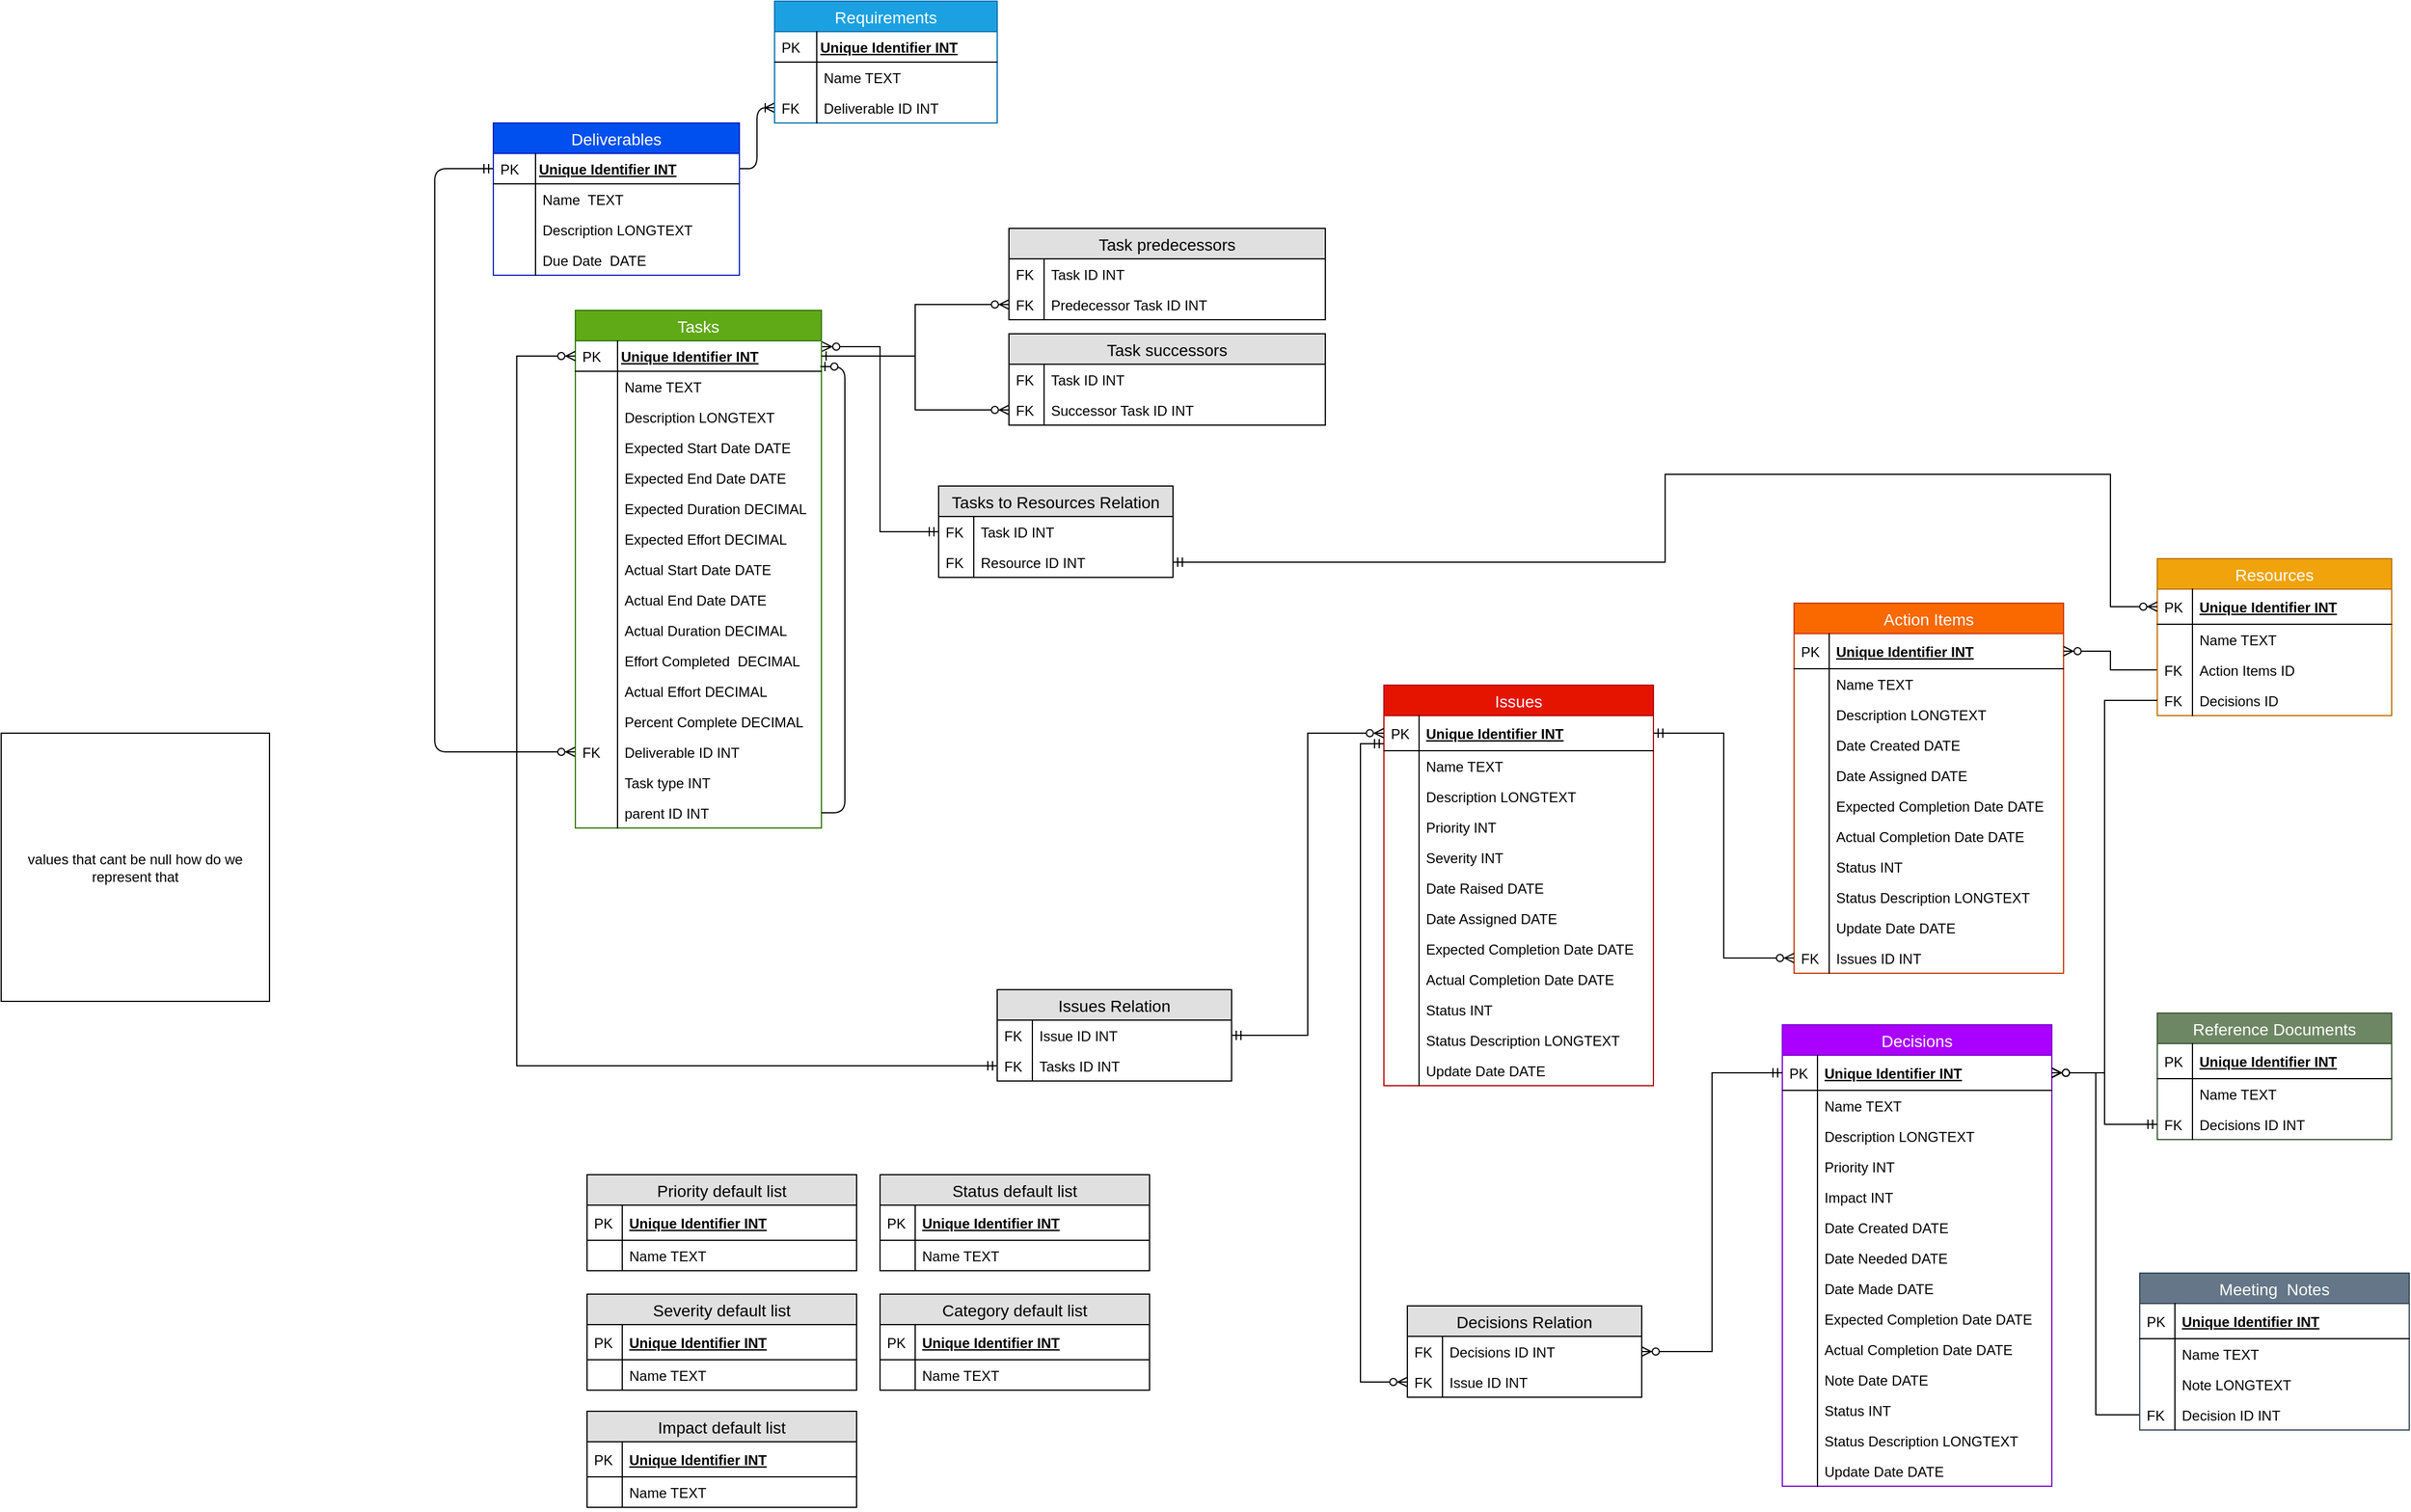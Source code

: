 <mxfile version="13.0.2" type="github"><diagram id="Vi-ijBn5Hv6AsjY7YVrX" name="Page-1"><mxGraphModel dx="2607" dy="1497" grid="1" gridSize="10" guides="1" tooltips="1" connect="1" arrows="1" fold="1" page="1" pageScale="1" pageWidth="850" pageHeight="1100" math="0" shadow="0"><root><mxCell id="0"/><mxCell id="1" parent="0"/><mxCell id="RLfKiKLdFr8Q5rxoqMCK-1" value="Issues" style="swimlane;fontStyle=0;childLayout=stackLayout;horizontal=1;startSize=26;fillColor=#e51400;horizontalStack=0;resizeParent=1;resizeParentMax=0;resizeLast=0;collapsible=1;marginBottom=0;swimlaneFillColor=#ffffff;align=center;fontSize=14;strokeColor=#B20000;fontColor=#ffffff;" vertex="1" parent="1"><mxGeometry x="1220" y="624" width="230" height="342" as="geometry"/></mxCell><mxCell id="RLfKiKLdFr8Q5rxoqMCK-2" value="Unique Identifier INT" style="shape=partialRectangle;top=0;left=0;right=0;bottom=1;align=left;verticalAlign=middle;fillColor=none;spacingLeft=34;spacingRight=4;overflow=hidden;rotatable=0;points=[[0,0.5],[1,0.5]];portConstraint=eastwest;dropTarget=0;fontStyle=5;fontSize=12;" vertex="1" parent="RLfKiKLdFr8Q5rxoqMCK-1"><mxGeometry y="26" width="230" height="30" as="geometry"/></mxCell><mxCell id="RLfKiKLdFr8Q5rxoqMCK-3" value="PK" style="shape=partialRectangle;top=0;left=0;bottom=0;fillColor=none;align=left;verticalAlign=middle;spacingLeft=4;spacingRight=4;overflow=hidden;rotatable=0;points=[];portConstraint=eastwest;part=1;fontSize=12;" vertex="1" connectable="0" parent="RLfKiKLdFr8Q5rxoqMCK-2"><mxGeometry width="30" height="30" as="geometry"/></mxCell><mxCell id="RLfKiKLdFr8Q5rxoqMCK-4" value="Name TEXT" style="shape=partialRectangle;top=0;left=0;right=0;bottom=0;align=left;verticalAlign=top;fillColor=none;spacingLeft=34;spacingRight=4;overflow=hidden;rotatable=0;points=[[0,0.5],[1,0.5]];portConstraint=eastwest;dropTarget=0;fontSize=12;" vertex="1" parent="RLfKiKLdFr8Q5rxoqMCK-1"><mxGeometry y="56" width="230" height="26" as="geometry"/></mxCell><mxCell id="RLfKiKLdFr8Q5rxoqMCK-5" value="" style="shape=partialRectangle;top=0;left=0;bottom=0;fillColor=none;align=left;verticalAlign=top;spacingLeft=4;spacingRight=4;overflow=hidden;rotatable=0;points=[];portConstraint=eastwest;part=1;fontSize=12;" vertex="1" connectable="0" parent="RLfKiKLdFr8Q5rxoqMCK-4"><mxGeometry width="30" height="26" as="geometry"/></mxCell><mxCell id="RLfKiKLdFr8Q5rxoqMCK-6" value="Description LONGTEXT" style="shape=partialRectangle;top=0;left=0;right=0;bottom=0;align=left;verticalAlign=top;fillColor=none;spacingLeft=34;spacingRight=4;overflow=hidden;rotatable=0;points=[[0,0.5],[1,0.5]];portConstraint=eastwest;dropTarget=0;fontSize=12;" vertex="1" parent="RLfKiKLdFr8Q5rxoqMCK-1"><mxGeometry y="82" width="230" height="26" as="geometry"/></mxCell><mxCell id="RLfKiKLdFr8Q5rxoqMCK-7" value="" style="shape=partialRectangle;top=0;left=0;bottom=0;fillColor=none;align=left;verticalAlign=top;spacingLeft=4;spacingRight=4;overflow=hidden;rotatable=0;points=[];portConstraint=eastwest;part=1;fontSize=12;" vertex="1" connectable="0" parent="RLfKiKLdFr8Q5rxoqMCK-6"><mxGeometry width="30" height="26" as="geometry"/></mxCell><mxCell id="RLfKiKLdFr8Q5rxoqMCK-8" value="Priority INT" style="shape=partialRectangle;top=0;left=0;right=0;bottom=0;align=left;verticalAlign=top;fillColor=none;spacingLeft=34;spacingRight=4;overflow=hidden;rotatable=0;points=[[0,0.5],[1,0.5]];portConstraint=eastwest;dropTarget=0;fontSize=12;" vertex="1" parent="RLfKiKLdFr8Q5rxoqMCK-1"><mxGeometry y="108" width="230" height="26" as="geometry"/></mxCell><mxCell id="RLfKiKLdFr8Q5rxoqMCK-9" value="" style="shape=partialRectangle;top=0;left=0;bottom=0;fillColor=none;align=left;verticalAlign=top;spacingLeft=4;spacingRight=4;overflow=hidden;rotatable=0;points=[];portConstraint=eastwest;part=1;fontSize=12;" vertex="1" connectable="0" parent="RLfKiKLdFr8Q5rxoqMCK-8"><mxGeometry width="30" height="26" as="geometry"/></mxCell><mxCell id="RLfKiKLdFr8Q5rxoqMCK-10" value="Severity INT" style="shape=partialRectangle;top=0;left=0;right=0;bottom=0;align=left;verticalAlign=top;fillColor=none;spacingLeft=34;spacingRight=4;overflow=hidden;rotatable=0;points=[[0,0.5],[1,0.5]];portConstraint=eastwest;dropTarget=0;fontSize=12;" vertex="1" parent="RLfKiKLdFr8Q5rxoqMCK-1"><mxGeometry y="134" width="230" height="26" as="geometry"/></mxCell><mxCell id="RLfKiKLdFr8Q5rxoqMCK-11" value="" style="shape=partialRectangle;top=0;left=0;bottom=0;fillColor=none;align=left;verticalAlign=top;spacingLeft=4;spacingRight=4;overflow=hidden;rotatable=0;points=[];portConstraint=eastwest;part=1;fontSize=12;" vertex="1" connectable="0" parent="RLfKiKLdFr8Q5rxoqMCK-10"><mxGeometry width="30" height="26" as="geometry"/></mxCell><mxCell id="RLfKiKLdFr8Q5rxoqMCK-12" value="Date Raised DATE" style="shape=partialRectangle;top=0;left=0;right=0;bottom=0;align=left;verticalAlign=top;fillColor=none;spacingLeft=34;spacingRight=4;overflow=hidden;rotatable=0;points=[[0,0.5],[1,0.5]];portConstraint=eastwest;dropTarget=0;fontSize=12;" vertex="1" parent="RLfKiKLdFr8Q5rxoqMCK-1"><mxGeometry y="160" width="230" height="26" as="geometry"/></mxCell><mxCell id="RLfKiKLdFr8Q5rxoqMCK-13" value="" style="shape=partialRectangle;top=0;left=0;bottom=0;fillColor=none;align=left;verticalAlign=top;spacingLeft=4;spacingRight=4;overflow=hidden;rotatable=0;points=[];portConstraint=eastwest;part=1;fontSize=12;" vertex="1" connectable="0" parent="RLfKiKLdFr8Q5rxoqMCK-12"><mxGeometry width="30" height="26" as="geometry"/></mxCell><mxCell id="RLfKiKLdFr8Q5rxoqMCK-14" value="Date Assigned DATE" style="shape=partialRectangle;top=0;left=0;right=0;bottom=0;align=left;verticalAlign=top;fillColor=none;spacingLeft=34;spacingRight=4;overflow=hidden;rotatable=0;points=[[0,0.5],[1,0.5]];portConstraint=eastwest;dropTarget=0;fontSize=12;" vertex="1" parent="RLfKiKLdFr8Q5rxoqMCK-1"><mxGeometry y="186" width="230" height="26" as="geometry"/></mxCell><mxCell id="RLfKiKLdFr8Q5rxoqMCK-15" value="" style="shape=partialRectangle;top=0;left=0;bottom=0;fillColor=none;align=left;verticalAlign=top;spacingLeft=4;spacingRight=4;overflow=hidden;rotatable=0;points=[];portConstraint=eastwest;part=1;fontSize=12;" vertex="1" connectable="0" parent="RLfKiKLdFr8Q5rxoqMCK-14"><mxGeometry width="30" height="26" as="geometry"/></mxCell><mxCell id="RLfKiKLdFr8Q5rxoqMCK-16" value="Expected Completion Date DATE" style="shape=partialRectangle;top=0;left=0;right=0;bottom=0;align=left;verticalAlign=top;fillColor=none;spacingLeft=34;spacingRight=4;overflow=hidden;rotatable=0;points=[[0,0.5],[1,0.5]];portConstraint=eastwest;dropTarget=0;fontSize=12;" vertex="1" parent="RLfKiKLdFr8Q5rxoqMCK-1"><mxGeometry y="212" width="230" height="26" as="geometry"/></mxCell><mxCell id="RLfKiKLdFr8Q5rxoqMCK-17" value="" style="shape=partialRectangle;top=0;left=0;bottom=0;fillColor=none;align=left;verticalAlign=top;spacingLeft=4;spacingRight=4;overflow=hidden;rotatable=0;points=[];portConstraint=eastwest;part=1;fontSize=12;" vertex="1" connectable="0" parent="RLfKiKLdFr8Q5rxoqMCK-16"><mxGeometry width="30" height="26" as="geometry"/></mxCell><mxCell id="RLfKiKLdFr8Q5rxoqMCK-18" value="Actual Completion Date DATE" style="shape=partialRectangle;top=0;left=0;right=0;bottom=0;align=left;verticalAlign=top;fillColor=none;spacingLeft=34;spacingRight=4;overflow=hidden;rotatable=0;points=[[0,0.5],[1,0.5]];portConstraint=eastwest;dropTarget=0;fontSize=12;" vertex="1" parent="RLfKiKLdFr8Q5rxoqMCK-1"><mxGeometry y="238" width="230" height="26" as="geometry"/></mxCell><mxCell id="RLfKiKLdFr8Q5rxoqMCK-19" value="" style="shape=partialRectangle;top=0;left=0;bottom=0;fillColor=none;align=left;verticalAlign=top;spacingLeft=4;spacingRight=4;overflow=hidden;rotatable=0;points=[];portConstraint=eastwest;part=1;fontSize=12;" vertex="1" connectable="0" parent="RLfKiKLdFr8Q5rxoqMCK-18"><mxGeometry width="30" height="26" as="geometry"/></mxCell><mxCell id="RLfKiKLdFr8Q5rxoqMCK-20" value="Status INT" style="shape=partialRectangle;top=0;left=0;right=0;bottom=0;align=left;verticalAlign=top;fillColor=none;spacingLeft=34;spacingRight=4;overflow=hidden;rotatable=0;points=[[0,0.5],[1,0.5]];portConstraint=eastwest;dropTarget=0;fontSize=12;" vertex="1" parent="RLfKiKLdFr8Q5rxoqMCK-1"><mxGeometry y="264" width="230" height="26" as="geometry"/></mxCell><mxCell id="RLfKiKLdFr8Q5rxoqMCK-21" value="" style="shape=partialRectangle;top=0;left=0;bottom=0;fillColor=none;align=left;verticalAlign=top;spacingLeft=4;spacingRight=4;overflow=hidden;rotatable=0;points=[];portConstraint=eastwest;part=1;fontSize=12;" vertex="1" connectable="0" parent="RLfKiKLdFr8Q5rxoqMCK-20"><mxGeometry width="30" height="26" as="geometry"/></mxCell><mxCell id="RLfKiKLdFr8Q5rxoqMCK-22" value="Status Description LONGTEXT" style="shape=partialRectangle;top=0;left=0;right=0;bottom=0;align=left;verticalAlign=top;fillColor=none;spacingLeft=34;spacingRight=4;overflow=hidden;rotatable=0;points=[[0,0.5],[1,0.5]];portConstraint=eastwest;dropTarget=0;fontSize=12;" vertex="1" parent="RLfKiKLdFr8Q5rxoqMCK-1"><mxGeometry y="290" width="230" height="26" as="geometry"/></mxCell><mxCell id="RLfKiKLdFr8Q5rxoqMCK-23" value="" style="shape=partialRectangle;top=0;left=0;bottom=0;fillColor=none;align=left;verticalAlign=top;spacingLeft=4;spacingRight=4;overflow=hidden;rotatable=0;points=[];portConstraint=eastwest;part=1;fontSize=12;" vertex="1" connectable="0" parent="RLfKiKLdFr8Q5rxoqMCK-22"><mxGeometry width="30" height="26" as="geometry"/></mxCell><mxCell id="RLfKiKLdFr8Q5rxoqMCK-24" value="Update Date DATE" style="shape=partialRectangle;top=0;left=0;right=0;bottom=0;align=left;verticalAlign=top;fillColor=none;spacingLeft=34;spacingRight=4;overflow=hidden;rotatable=0;points=[[0,0.5],[1,0.5]];portConstraint=eastwest;dropTarget=0;fontSize=12;" vertex="1" parent="RLfKiKLdFr8Q5rxoqMCK-1"><mxGeometry y="316" width="230" height="26" as="geometry"/></mxCell><mxCell id="RLfKiKLdFr8Q5rxoqMCK-25" value="" style="shape=partialRectangle;top=0;left=0;bottom=0;fillColor=none;align=left;verticalAlign=top;spacingLeft=4;spacingRight=4;overflow=hidden;rotatable=0;points=[];portConstraint=eastwest;part=1;fontSize=12;" vertex="1" connectable="0" parent="RLfKiKLdFr8Q5rxoqMCK-24"><mxGeometry width="30" height="26" as="geometry"/></mxCell><mxCell id="RLfKiKLdFr8Q5rxoqMCK-26" value="" style="edgeStyle=orthogonalEdgeStyle;fontSize=12;html=1;endArrow=ERoneToMany;entryX=0;entryY=0.5;entryDx=0;entryDy=0;endFill=0;exitX=1;exitY=0.5;exitDx=0;exitDy=0;" edge="1" parent="1" source="RLfKiKLdFr8Q5rxoqMCK-129" target="RLfKiKLdFr8Q5rxoqMCK-161"><mxGeometry width="100" height="100" relative="1" as="geometry"><mxPoint x="990" y="154" as="sourcePoint"/><mxPoint x="1160" y="64" as="targetPoint"/></mxGeometry></mxCell><mxCell id="RLfKiKLdFr8Q5rxoqMCK-27" value="Decisions" style="swimlane;fontStyle=0;childLayout=stackLayout;horizontal=1;startSize=26;fillColor=#aa00ff;horizontalStack=0;resizeParent=1;resizeParentMax=0;resizeLast=0;collapsible=1;marginBottom=0;swimlaneFillColor=#ffffff;align=center;fontSize=14;strokeColor=#7700CC;fontColor=#ffffff;" vertex="1" parent="1"><mxGeometry x="1560" y="914" width="230" height="394" as="geometry"/></mxCell><mxCell id="RLfKiKLdFr8Q5rxoqMCK-28" value="Unique Identifier INT" style="shape=partialRectangle;top=0;left=0;right=0;bottom=1;align=left;verticalAlign=middle;fillColor=none;spacingLeft=34;spacingRight=4;overflow=hidden;rotatable=0;points=[[0,0.5],[1,0.5]];portConstraint=eastwest;dropTarget=0;fontStyle=5;fontSize=12;" vertex="1" parent="RLfKiKLdFr8Q5rxoqMCK-27"><mxGeometry y="26" width="230" height="30" as="geometry"/></mxCell><mxCell id="RLfKiKLdFr8Q5rxoqMCK-29" value="PK" style="shape=partialRectangle;top=0;left=0;bottom=0;fillColor=none;align=left;verticalAlign=middle;spacingLeft=4;spacingRight=4;overflow=hidden;rotatable=0;points=[];portConstraint=eastwest;part=1;fontSize=12;" vertex="1" connectable="0" parent="RLfKiKLdFr8Q5rxoqMCK-28"><mxGeometry width="30" height="30" as="geometry"/></mxCell><mxCell id="RLfKiKLdFr8Q5rxoqMCK-30" value="Name  TEXT" style="shape=partialRectangle;top=0;left=0;right=0;bottom=0;align=left;verticalAlign=top;fillColor=none;spacingLeft=34;spacingRight=4;overflow=hidden;rotatable=0;points=[[0,0.5],[1,0.5]];portConstraint=eastwest;dropTarget=0;fontSize=12;" vertex="1" parent="RLfKiKLdFr8Q5rxoqMCK-27"><mxGeometry y="56" width="230" height="26" as="geometry"/></mxCell><mxCell id="RLfKiKLdFr8Q5rxoqMCK-31" value="" style="shape=partialRectangle;top=0;left=0;bottom=0;fillColor=none;align=left;verticalAlign=top;spacingLeft=4;spacingRight=4;overflow=hidden;rotatable=0;points=[];portConstraint=eastwest;part=1;fontSize=12;" vertex="1" connectable="0" parent="RLfKiKLdFr8Q5rxoqMCK-30"><mxGeometry width="30" height="26" as="geometry"/></mxCell><mxCell id="RLfKiKLdFr8Q5rxoqMCK-32" value="Description LONGTEXT" style="shape=partialRectangle;top=0;left=0;right=0;bottom=0;align=left;verticalAlign=top;fillColor=none;spacingLeft=34;spacingRight=4;overflow=hidden;rotatable=0;points=[[0,0.5],[1,0.5]];portConstraint=eastwest;dropTarget=0;fontSize=12;" vertex="1" parent="RLfKiKLdFr8Q5rxoqMCK-27"><mxGeometry y="82" width="230" height="26" as="geometry"/></mxCell><mxCell id="RLfKiKLdFr8Q5rxoqMCK-33" value="" style="shape=partialRectangle;top=0;left=0;bottom=0;fillColor=none;align=left;verticalAlign=top;spacingLeft=4;spacingRight=4;overflow=hidden;rotatable=0;points=[];portConstraint=eastwest;part=1;fontSize=12;" vertex="1" connectable="0" parent="RLfKiKLdFr8Q5rxoqMCK-32"><mxGeometry width="30" height="26" as="geometry"/></mxCell><mxCell id="RLfKiKLdFr8Q5rxoqMCK-34" value="Priority INT" style="shape=partialRectangle;top=0;left=0;right=0;bottom=0;align=left;verticalAlign=top;fillColor=none;spacingLeft=34;spacingRight=4;overflow=hidden;rotatable=0;points=[[0,0.5],[1,0.5]];portConstraint=eastwest;dropTarget=0;fontSize=12;" vertex="1" parent="RLfKiKLdFr8Q5rxoqMCK-27"><mxGeometry y="108" width="230" height="26" as="geometry"/></mxCell><mxCell id="RLfKiKLdFr8Q5rxoqMCK-35" value="" style="shape=partialRectangle;top=0;left=0;bottom=0;fillColor=none;align=left;verticalAlign=top;spacingLeft=4;spacingRight=4;overflow=hidden;rotatable=0;points=[];portConstraint=eastwest;part=1;fontSize=12;" vertex="1" connectable="0" parent="RLfKiKLdFr8Q5rxoqMCK-34"><mxGeometry width="30" height="26" as="geometry"/></mxCell><mxCell id="RLfKiKLdFr8Q5rxoqMCK-36" value="Impact INT" style="shape=partialRectangle;top=0;left=0;right=0;bottom=0;align=left;verticalAlign=top;fillColor=none;spacingLeft=34;spacingRight=4;overflow=hidden;rotatable=0;points=[[0,0.5],[1,0.5]];portConstraint=eastwest;dropTarget=0;fontSize=12;" vertex="1" parent="RLfKiKLdFr8Q5rxoqMCK-27"><mxGeometry y="134" width="230" height="26" as="geometry"/></mxCell><mxCell id="RLfKiKLdFr8Q5rxoqMCK-37" value="" style="shape=partialRectangle;top=0;left=0;bottom=0;fillColor=none;align=left;verticalAlign=top;spacingLeft=4;spacingRight=4;overflow=hidden;rotatable=0;points=[];portConstraint=eastwest;part=1;fontSize=12;" vertex="1" connectable="0" parent="RLfKiKLdFr8Q5rxoqMCK-36"><mxGeometry width="30" height="26" as="geometry"/></mxCell><mxCell id="RLfKiKLdFr8Q5rxoqMCK-38" value="Date Created DATE" style="shape=partialRectangle;top=0;left=0;right=0;bottom=0;align=left;verticalAlign=top;fillColor=none;spacingLeft=34;spacingRight=4;overflow=hidden;rotatable=0;points=[[0,0.5],[1,0.5]];portConstraint=eastwest;dropTarget=0;fontSize=12;" vertex="1" parent="RLfKiKLdFr8Q5rxoqMCK-27"><mxGeometry y="160" width="230" height="26" as="geometry"/></mxCell><mxCell id="RLfKiKLdFr8Q5rxoqMCK-39" value="" style="shape=partialRectangle;top=0;left=0;bottom=0;fillColor=none;align=left;verticalAlign=top;spacingLeft=4;spacingRight=4;overflow=hidden;rotatable=0;points=[];portConstraint=eastwest;part=1;fontSize=12;" vertex="1" connectable="0" parent="RLfKiKLdFr8Q5rxoqMCK-38"><mxGeometry width="30" height="26" as="geometry"/></mxCell><mxCell id="RLfKiKLdFr8Q5rxoqMCK-40" value="Date Needed DATE" style="shape=partialRectangle;top=0;left=0;right=0;bottom=0;align=left;verticalAlign=top;fillColor=none;spacingLeft=34;spacingRight=4;overflow=hidden;rotatable=0;points=[[0,0.5],[1,0.5]];portConstraint=eastwest;dropTarget=0;fontSize=12;" vertex="1" parent="RLfKiKLdFr8Q5rxoqMCK-27"><mxGeometry y="186" width="230" height="26" as="geometry"/></mxCell><mxCell id="RLfKiKLdFr8Q5rxoqMCK-41" value="" style="shape=partialRectangle;top=0;left=0;bottom=0;fillColor=none;align=left;verticalAlign=top;spacingLeft=4;spacingRight=4;overflow=hidden;rotatable=0;points=[];portConstraint=eastwest;part=1;fontSize=12;" vertex="1" connectable="0" parent="RLfKiKLdFr8Q5rxoqMCK-40"><mxGeometry width="30" height="26" as="geometry"/></mxCell><mxCell id="RLfKiKLdFr8Q5rxoqMCK-42" value="Date Made DATE" style="shape=partialRectangle;top=0;left=0;right=0;bottom=0;align=left;verticalAlign=top;fillColor=none;spacingLeft=34;spacingRight=4;overflow=hidden;rotatable=0;points=[[0,0.5],[1,0.5]];portConstraint=eastwest;dropTarget=0;fontSize=12;" vertex="1" parent="RLfKiKLdFr8Q5rxoqMCK-27"><mxGeometry y="212" width="230" height="26" as="geometry"/></mxCell><mxCell id="RLfKiKLdFr8Q5rxoqMCK-43" value="" style="shape=partialRectangle;top=0;left=0;bottom=0;fillColor=none;align=left;verticalAlign=top;spacingLeft=4;spacingRight=4;overflow=hidden;rotatable=0;points=[];portConstraint=eastwest;part=1;fontSize=12;" vertex="1" connectable="0" parent="RLfKiKLdFr8Q5rxoqMCK-42"><mxGeometry width="30" height="26" as="geometry"/></mxCell><mxCell id="RLfKiKLdFr8Q5rxoqMCK-44" value="Expected Completion Date DATE" style="shape=partialRectangle;top=0;left=0;right=0;bottom=0;align=left;verticalAlign=top;fillColor=none;spacingLeft=34;spacingRight=4;overflow=hidden;rotatable=0;points=[[0,0.5],[1,0.5]];portConstraint=eastwest;dropTarget=0;fontSize=12;" vertex="1" parent="RLfKiKLdFr8Q5rxoqMCK-27"><mxGeometry y="238" width="230" height="26" as="geometry"/></mxCell><mxCell id="RLfKiKLdFr8Q5rxoqMCK-45" value="" style="shape=partialRectangle;top=0;left=0;bottom=0;fillColor=none;align=left;verticalAlign=top;spacingLeft=4;spacingRight=4;overflow=hidden;rotatable=0;points=[];portConstraint=eastwest;part=1;fontSize=12;" vertex="1" connectable="0" parent="RLfKiKLdFr8Q5rxoqMCK-44"><mxGeometry width="30" height="26" as="geometry"/></mxCell><mxCell id="RLfKiKLdFr8Q5rxoqMCK-46" value="Actual Completion Date DATE" style="shape=partialRectangle;top=0;left=0;right=0;bottom=0;align=left;verticalAlign=top;fillColor=none;spacingLeft=34;spacingRight=4;overflow=hidden;rotatable=0;points=[[0,0.5],[1,0.5]];portConstraint=eastwest;dropTarget=0;fontSize=12;" vertex="1" parent="RLfKiKLdFr8Q5rxoqMCK-27"><mxGeometry y="264" width="230" height="26" as="geometry"/></mxCell><mxCell id="RLfKiKLdFr8Q5rxoqMCK-47" value="" style="shape=partialRectangle;top=0;left=0;bottom=0;fillColor=none;align=left;verticalAlign=top;spacingLeft=4;spacingRight=4;overflow=hidden;rotatable=0;points=[];portConstraint=eastwest;part=1;fontSize=12;" vertex="1" connectable="0" parent="RLfKiKLdFr8Q5rxoqMCK-46"><mxGeometry width="30" height="26" as="geometry"/></mxCell><mxCell id="RLfKiKLdFr8Q5rxoqMCK-48" value="Note Date DATE" style="shape=partialRectangle;top=0;left=0;right=0;bottom=0;align=left;verticalAlign=top;fillColor=none;spacingLeft=34;spacingRight=4;overflow=hidden;rotatable=0;points=[[0,0.5],[1,0.5]];portConstraint=eastwest;dropTarget=0;fontSize=12;" vertex="1" parent="RLfKiKLdFr8Q5rxoqMCK-27"><mxGeometry y="290" width="230" height="26" as="geometry"/></mxCell><mxCell id="RLfKiKLdFr8Q5rxoqMCK-49" value="" style="shape=partialRectangle;top=0;left=0;bottom=0;fillColor=none;align=left;verticalAlign=top;spacingLeft=4;spacingRight=4;overflow=hidden;rotatable=0;points=[];portConstraint=eastwest;part=1;fontSize=12;" vertex="1" connectable="0" parent="RLfKiKLdFr8Q5rxoqMCK-48"><mxGeometry width="30" height="26" as="geometry"/></mxCell><mxCell id="RLfKiKLdFr8Q5rxoqMCK-50" value="Status INT" style="shape=partialRectangle;top=0;left=0;right=0;bottom=0;align=left;verticalAlign=top;fillColor=none;spacingLeft=34;spacingRight=4;overflow=hidden;rotatable=0;points=[[0,0.5],[1,0.5]];portConstraint=eastwest;dropTarget=0;fontSize=12;" vertex="1" parent="RLfKiKLdFr8Q5rxoqMCK-27"><mxGeometry y="316" width="230" height="26" as="geometry"/></mxCell><mxCell id="RLfKiKLdFr8Q5rxoqMCK-51" value="" style="shape=partialRectangle;top=0;left=0;bottom=0;fillColor=none;align=left;verticalAlign=top;spacingLeft=4;spacingRight=4;overflow=hidden;rotatable=0;points=[];portConstraint=eastwest;part=1;fontSize=12;" vertex="1" connectable="0" parent="RLfKiKLdFr8Q5rxoqMCK-50"><mxGeometry width="30" height="26" as="geometry"/></mxCell><mxCell id="RLfKiKLdFr8Q5rxoqMCK-52" value="Status Description LONGTEXT" style="shape=partialRectangle;top=0;left=0;right=0;bottom=0;align=left;verticalAlign=top;fillColor=none;spacingLeft=34;spacingRight=4;overflow=hidden;rotatable=0;points=[[0,0.5],[1,0.5]];portConstraint=eastwest;dropTarget=0;fontSize=12;" vertex="1" parent="RLfKiKLdFr8Q5rxoqMCK-27"><mxGeometry y="342" width="230" height="26" as="geometry"/></mxCell><mxCell id="RLfKiKLdFr8Q5rxoqMCK-53" value="" style="shape=partialRectangle;top=0;left=0;bottom=0;fillColor=none;align=left;verticalAlign=top;spacingLeft=4;spacingRight=4;overflow=hidden;rotatable=0;points=[];portConstraint=eastwest;part=1;fontSize=12;" vertex="1" connectable="0" parent="RLfKiKLdFr8Q5rxoqMCK-52"><mxGeometry width="30" height="26" as="geometry"/></mxCell><mxCell id="RLfKiKLdFr8Q5rxoqMCK-54" value="Update Date DATE" style="shape=partialRectangle;top=0;left=0;right=0;bottom=0;align=left;verticalAlign=top;fillColor=none;spacingLeft=34;spacingRight=4;overflow=hidden;rotatable=0;points=[[0,0.5],[1,0.5]];portConstraint=eastwest;dropTarget=0;fontSize=12;" vertex="1" parent="RLfKiKLdFr8Q5rxoqMCK-27"><mxGeometry y="368" width="230" height="26" as="geometry"/></mxCell><mxCell id="RLfKiKLdFr8Q5rxoqMCK-55" value="" style="shape=partialRectangle;top=0;left=0;bottom=0;fillColor=none;align=left;verticalAlign=top;spacingLeft=4;spacingRight=4;overflow=hidden;rotatable=0;points=[];portConstraint=eastwest;part=1;fontSize=12;" vertex="1" connectable="0" parent="RLfKiKLdFr8Q5rxoqMCK-54"><mxGeometry width="30" height="26" as="geometry"/></mxCell><mxCell id="RLfKiKLdFr8Q5rxoqMCK-56" value="Action Items" style="swimlane;fontStyle=0;childLayout=stackLayout;horizontal=1;startSize=26;fillColor=#fa6800;horizontalStack=0;resizeParent=1;resizeParentMax=0;resizeLast=0;collapsible=1;marginBottom=0;swimlaneFillColor=#ffffff;align=center;fontSize=14;strokeColor=#C73500;fontColor=#ffffff;" vertex="1" parent="1"><mxGeometry x="1570" y="554" width="230" height="316" as="geometry"/></mxCell><mxCell id="RLfKiKLdFr8Q5rxoqMCK-57" value="Unique Identifier INT" style="shape=partialRectangle;top=0;left=0;right=0;bottom=1;align=left;verticalAlign=middle;fillColor=none;spacingLeft=34;spacingRight=4;overflow=hidden;rotatable=0;points=[[0,0.5],[1,0.5]];portConstraint=eastwest;dropTarget=0;fontStyle=5;fontSize=12;" vertex="1" parent="RLfKiKLdFr8Q5rxoqMCK-56"><mxGeometry y="26" width="230" height="30" as="geometry"/></mxCell><mxCell id="RLfKiKLdFr8Q5rxoqMCK-58" value="PK" style="shape=partialRectangle;top=0;left=0;bottom=0;fillColor=none;align=left;verticalAlign=middle;spacingLeft=4;spacingRight=4;overflow=hidden;rotatable=0;points=[];portConstraint=eastwest;part=1;fontSize=12;" vertex="1" connectable="0" parent="RLfKiKLdFr8Q5rxoqMCK-57"><mxGeometry width="30" height="30" as="geometry"/></mxCell><mxCell id="RLfKiKLdFr8Q5rxoqMCK-59" value="Name  TEXT" style="shape=partialRectangle;top=0;left=0;right=0;bottom=0;align=left;verticalAlign=top;fillColor=none;spacingLeft=34;spacingRight=4;overflow=hidden;rotatable=0;points=[[0,0.5],[1,0.5]];portConstraint=eastwest;dropTarget=0;fontSize=12;" vertex="1" parent="RLfKiKLdFr8Q5rxoqMCK-56"><mxGeometry y="56" width="230" height="26" as="geometry"/></mxCell><mxCell id="RLfKiKLdFr8Q5rxoqMCK-60" value="" style="shape=partialRectangle;top=0;left=0;bottom=0;fillColor=none;align=left;verticalAlign=top;spacingLeft=4;spacingRight=4;overflow=hidden;rotatable=0;points=[];portConstraint=eastwest;part=1;fontSize=12;" vertex="1" connectable="0" parent="RLfKiKLdFr8Q5rxoqMCK-59"><mxGeometry width="30" height="26" as="geometry"/></mxCell><mxCell id="RLfKiKLdFr8Q5rxoqMCK-61" value="Description LONGTEXT" style="shape=partialRectangle;top=0;left=0;right=0;bottom=0;align=left;verticalAlign=top;fillColor=none;spacingLeft=34;spacingRight=4;overflow=hidden;rotatable=0;points=[[0,0.5],[1,0.5]];portConstraint=eastwest;dropTarget=0;fontSize=12;" vertex="1" parent="RLfKiKLdFr8Q5rxoqMCK-56"><mxGeometry y="82" width="230" height="26" as="geometry"/></mxCell><mxCell id="RLfKiKLdFr8Q5rxoqMCK-62" value="" style="shape=partialRectangle;top=0;left=0;bottom=0;fillColor=none;align=left;verticalAlign=top;spacingLeft=4;spacingRight=4;overflow=hidden;rotatable=0;points=[];portConstraint=eastwest;part=1;fontSize=12;" vertex="1" connectable="0" parent="RLfKiKLdFr8Q5rxoqMCK-61"><mxGeometry width="30" height="26" as="geometry"/></mxCell><mxCell id="RLfKiKLdFr8Q5rxoqMCK-63" value="Date Created DATE" style="shape=partialRectangle;top=0;left=0;right=0;bottom=0;align=left;verticalAlign=top;fillColor=none;spacingLeft=34;spacingRight=4;overflow=hidden;rotatable=0;points=[[0,0.5],[1,0.5]];portConstraint=eastwest;dropTarget=0;fontSize=12;" vertex="1" parent="RLfKiKLdFr8Q5rxoqMCK-56"><mxGeometry y="108" width="230" height="26" as="geometry"/></mxCell><mxCell id="RLfKiKLdFr8Q5rxoqMCK-64" value="" style="shape=partialRectangle;top=0;left=0;bottom=0;fillColor=none;align=left;verticalAlign=top;spacingLeft=4;spacingRight=4;overflow=hidden;rotatable=0;points=[];portConstraint=eastwest;part=1;fontSize=12;" vertex="1" connectable="0" parent="RLfKiKLdFr8Q5rxoqMCK-63"><mxGeometry width="30" height="26" as="geometry"/></mxCell><mxCell id="RLfKiKLdFr8Q5rxoqMCK-65" value="Date Assigned DATE" style="shape=partialRectangle;top=0;left=0;right=0;bottom=0;align=left;verticalAlign=top;fillColor=none;spacingLeft=34;spacingRight=4;overflow=hidden;rotatable=0;points=[[0,0.5],[1,0.5]];portConstraint=eastwest;dropTarget=0;fontSize=12;" vertex="1" parent="RLfKiKLdFr8Q5rxoqMCK-56"><mxGeometry y="134" width="230" height="26" as="geometry"/></mxCell><mxCell id="RLfKiKLdFr8Q5rxoqMCK-66" value="" style="shape=partialRectangle;top=0;left=0;bottom=0;fillColor=none;align=left;verticalAlign=top;spacingLeft=4;spacingRight=4;overflow=hidden;rotatable=0;points=[];portConstraint=eastwest;part=1;fontSize=12;" vertex="1" connectable="0" parent="RLfKiKLdFr8Q5rxoqMCK-65"><mxGeometry width="30" height="26" as="geometry"/></mxCell><mxCell id="RLfKiKLdFr8Q5rxoqMCK-67" value="Expected Completion Date DATE" style="shape=partialRectangle;top=0;left=0;right=0;bottom=0;align=left;verticalAlign=top;fillColor=none;spacingLeft=34;spacingRight=4;overflow=hidden;rotatable=0;points=[[0,0.5],[1,0.5]];portConstraint=eastwest;dropTarget=0;fontSize=12;" vertex="1" parent="RLfKiKLdFr8Q5rxoqMCK-56"><mxGeometry y="160" width="230" height="26" as="geometry"/></mxCell><mxCell id="RLfKiKLdFr8Q5rxoqMCK-68" value="" style="shape=partialRectangle;top=0;left=0;bottom=0;fillColor=none;align=left;verticalAlign=top;spacingLeft=4;spacingRight=4;overflow=hidden;rotatable=0;points=[];portConstraint=eastwest;part=1;fontSize=12;" vertex="1" connectable="0" parent="RLfKiKLdFr8Q5rxoqMCK-67"><mxGeometry width="30" height="26" as="geometry"/></mxCell><mxCell id="RLfKiKLdFr8Q5rxoqMCK-69" value="Actual Completion Date DATE" style="shape=partialRectangle;top=0;left=0;right=0;bottom=0;align=left;verticalAlign=top;fillColor=none;spacingLeft=34;spacingRight=4;overflow=hidden;rotatable=0;points=[[0,0.5],[1,0.5]];portConstraint=eastwest;dropTarget=0;fontSize=12;" vertex="1" parent="RLfKiKLdFr8Q5rxoqMCK-56"><mxGeometry y="186" width="230" height="26" as="geometry"/></mxCell><mxCell id="RLfKiKLdFr8Q5rxoqMCK-70" value="" style="shape=partialRectangle;top=0;left=0;bottom=0;fillColor=none;align=left;verticalAlign=top;spacingLeft=4;spacingRight=4;overflow=hidden;rotatable=0;points=[];portConstraint=eastwest;part=1;fontSize=12;" vertex="1" connectable="0" parent="RLfKiKLdFr8Q5rxoqMCK-69"><mxGeometry width="30" height="26" as="geometry"/></mxCell><mxCell id="RLfKiKLdFr8Q5rxoqMCK-71" value="Status INT" style="shape=partialRectangle;top=0;left=0;right=0;bottom=0;align=left;verticalAlign=top;fillColor=none;spacingLeft=34;spacingRight=4;overflow=hidden;rotatable=0;points=[[0,0.5],[1,0.5]];portConstraint=eastwest;dropTarget=0;fontSize=12;" vertex="1" parent="RLfKiKLdFr8Q5rxoqMCK-56"><mxGeometry y="212" width="230" height="26" as="geometry"/></mxCell><mxCell id="RLfKiKLdFr8Q5rxoqMCK-72" value="" style="shape=partialRectangle;top=0;left=0;bottom=0;fillColor=none;align=left;verticalAlign=top;spacingLeft=4;spacingRight=4;overflow=hidden;rotatable=0;points=[];portConstraint=eastwest;part=1;fontSize=12;" vertex="1" connectable="0" parent="RLfKiKLdFr8Q5rxoqMCK-71"><mxGeometry width="30" height="26" as="geometry"/></mxCell><mxCell id="RLfKiKLdFr8Q5rxoqMCK-73" value="Status Description LONGTEXT" style="shape=partialRectangle;top=0;left=0;right=0;bottom=0;align=left;verticalAlign=top;fillColor=none;spacingLeft=34;spacingRight=4;overflow=hidden;rotatable=0;points=[[0,0.5],[1,0.5]];portConstraint=eastwest;dropTarget=0;fontSize=12;" vertex="1" parent="RLfKiKLdFr8Q5rxoqMCK-56"><mxGeometry y="238" width="230" height="26" as="geometry"/></mxCell><mxCell id="RLfKiKLdFr8Q5rxoqMCK-74" value="" style="shape=partialRectangle;top=0;left=0;bottom=0;fillColor=none;align=left;verticalAlign=top;spacingLeft=4;spacingRight=4;overflow=hidden;rotatable=0;points=[];portConstraint=eastwest;part=1;fontSize=12;" vertex="1" connectable="0" parent="RLfKiKLdFr8Q5rxoqMCK-73"><mxGeometry width="30" height="26" as="geometry"/></mxCell><mxCell id="RLfKiKLdFr8Q5rxoqMCK-75" value="Update Date DATE" style="shape=partialRectangle;top=0;left=0;right=0;bottom=0;align=left;verticalAlign=top;fillColor=none;spacingLeft=34;spacingRight=4;overflow=hidden;rotatable=0;points=[[0,0.5],[1,0.5]];portConstraint=eastwest;dropTarget=0;fontSize=12;" vertex="1" parent="RLfKiKLdFr8Q5rxoqMCK-56"><mxGeometry y="264" width="230" height="26" as="geometry"/></mxCell><mxCell id="RLfKiKLdFr8Q5rxoqMCK-76" value="" style="shape=partialRectangle;top=0;left=0;bottom=0;fillColor=none;align=left;verticalAlign=top;spacingLeft=4;spacingRight=4;overflow=hidden;rotatable=0;points=[];portConstraint=eastwest;part=1;fontSize=12;" vertex="1" connectable="0" parent="RLfKiKLdFr8Q5rxoqMCK-75"><mxGeometry width="30" height="26" as="geometry"/></mxCell><mxCell id="RLfKiKLdFr8Q5rxoqMCK-77" value="Issues ID INT" style="shape=partialRectangle;top=0;left=0;right=0;bottom=0;align=left;verticalAlign=top;fillColor=none;spacingLeft=34;spacingRight=4;overflow=hidden;rotatable=0;points=[[0,0.5],[1,0.5]];portConstraint=eastwest;dropTarget=0;fontSize=12;" vertex="1" parent="RLfKiKLdFr8Q5rxoqMCK-56"><mxGeometry y="290" width="230" height="26" as="geometry"/></mxCell><mxCell id="RLfKiKLdFr8Q5rxoqMCK-78" value="FK" style="shape=partialRectangle;top=0;left=0;bottom=0;fillColor=none;align=left;verticalAlign=top;spacingLeft=4;spacingRight=4;overflow=hidden;rotatable=0;points=[];portConstraint=eastwest;part=1;fontSize=12;" vertex="1" connectable="0" parent="RLfKiKLdFr8Q5rxoqMCK-77"><mxGeometry width="30" height="26" as="geometry"/></mxCell><mxCell id="RLfKiKLdFr8Q5rxoqMCK-79" value="Reference Documents" style="swimlane;fontStyle=0;childLayout=stackLayout;horizontal=1;startSize=26;fillColor=#6d8764;horizontalStack=0;resizeParent=1;resizeParentMax=0;resizeLast=0;collapsible=1;marginBottom=0;swimlaneFillColor=#ffffff;align=center;fontSize=14;strokeColor=#3A5431;fontColor=#ffffff;" vertex="1" parent="1"><mxGeometry x="1880" y="904" width="200" height="108" as="geometry"/></mxCell><mxCell id="RLfKiKLdFr8Q5rxoqMCK-80" value="Unique Identifier INT" style="shape=partialRectangle;top=0;left=0;right=0;bottom=1;align=left;verticalAlign=middle;fillColor=none;spacingLeft=34;spacingRight=4;overflow=hidden;rotatable=0;points=[[0,0.5],[1,0.5]];portConstraint=eastwest;dropTarget=0;fontStyle=5;fontSize=12;" vertex="1" parent="RLfKiKLdFr8Q5rxoqMCK-79"><mxGeometry y="26" width="200" height="30" as="geometry"/></mxCell><mxCell id="RLfKiKLdFr8Q5rxoqMCK-81" value="PK" style="shape=partialRectangle;top=0;left=0;bottom=0;fillColor=none;align=left;verticalAlign=middle;spacingLeft=4;spacingRight=4;overflow=hidden;rotatable=0;points=[];portConstraint=eastwest;part=1;fontSize=12;" vertex="1" connectable="0" parent="RLfKiKLdFr8Q5rxoqMCK-80"><mxGeometry width="30" height="30" as="geometry"/></mxCell><mxCell id="RLfKiKLdFr8Q5rxoqMCK-82" value="Name  TEXT" style="shape=partialRectangle;top=0;left=0;right=0;bottom=0;align=left;verticalAlign=top;fillColor=none;spacingLeft=34;spacingRight=4;overflow=hidden;rotatable=0;points=[[0,0.5],[1,0.5]];portConstraint=eastwest;dropTarget=0;fontSize=12;" vertex="1" parent="RLfKiKLdFr8Q5rxoqMCK-79"><mxGeometry y="56" width="200" height="26" as="geometry"/></mxCell><mxCell id="RLfKiKLdFr8Q5rxoqMCK-83" value="" style="shape=partialRectangle;top=0;left=0;bottom=0;fillColor=none;align=left;verticalAlign=top;spacingLeft=4;spacingRight=4;overflow=hidden;rotatable=0;points=[];portConstraint=eastwest;part=1;fontSize=12;" vertex="1" connectable="0" parent="RLfKiKLdFr8Q5rxoqMCK-82"><mxGeometry width="30" height="26" as="geometry"/></mxCell><mxCell id="RLfKiKLdFr8Q5rxoqMCK-84" value="Decisions ID INT" style="shape=partialRectangle;top=0;left=0;right=0;bottom=0;align=left;verticalAlign=top;fillColor=none;spacingLeft=34;spacingRight=4;overflow=hidden;rotatable=0;points=[[0,0.5],[1,0.5]];portConstraint=eastwest;dropTarget=0;fontSize=12;" vertex="1" parent="RLfKiKLdFr8Q5rxoqMCK-79"><mxGeometry y="82" width="200" height="26" as="geometry"/></mxCell><mxCell id="RLfKiKLdFr8Q5rxoqMCK-85" value="FK" style="shape=partialRectangle;top=0;left=0;bottom=0;fillColor=none;align=left;verticalAlign=top;spacingLeft=4;spacingRight=4;overflow=hidden;rotatable=0;points=[];portConstraint=eastwest;part=1;fontSize=12;" vertex="1" connectable="0" parent="RLfKiKLdFr8Q5rxoqMCK-84"><mxGeometry width="30" height="26" as="geometry"/></mxCell><mxCell id="RLfKiKLdFr8Q5rxoqMCK-86" value="" style="endArrow=ERmandOne;html=1;entryX=0;entryY=0.5;entryDx=0;entryDy=0;edgeStyle=orthogonalEdgeStyle;exitX=0;exitY=0.5;exitDx=0;exitDy=0;startArrow=ERzeroToMany;startFill=1;endFill=0;" edge="1" parent="1" source="RLfKiKLdFr8Q5rxoqMCK-119" target="RLfKiKLdFr8Q5rxoqMCK-129"><mxGeometry width="50" height="50" relative="1" as="geometry"><mxPoint x="800" y="668" as="sourcePoint"/><mxPoint x="850" y="354" as="targetPoint"/><Array as="points"><mxPoint x="410" y="681"/><mxPoint x="410" y="183"/></Array></mxGeometry></mxCell><mxCell id="RLfKiKLdFr8Q5rxoqMCK-87" value="Issues Relation" style="swimlane;fontStyle=0;childLayout=stackLayout;horizontal=1;startSize=26;fillColor=#e0e0e0;horizontalStack=0;resizeParent=1;resizeParentMax=0;resizeLast=0;collapsible=1;marginBottom=0;swimlaneFillColor=#ffffff;align=center;fontSize=14;" vertex="1" parent="1"><mxGeometry x="890" y="884" width="200" height="78" as="geometry"/></mxCell><mxCell id="RLfKiKLdFr8Q5rxoqMCK-88" value="Issue ID INT" style="shape=partialRectangle;top=0;left=0;right=0;bottom=0;align=left;verticalAlign=top;fillColor=none;spacingLeft=34;spacingRight=4;overflow=hidden;rotatable=0;points=[[0,0.5],[1,0.5]];portConstraint=eastwest;dropTarget=0;fontSize=12;" vertex="1" parent="RLfKiKLdFr8Q5rxoqMCK-87"><mxGeometry y="26" width="200" height="26" as="geometry"/></mxCell><mxCell id="RLfKiKLdFr8Q5rxoqMCK-89" value="FK" style="shape=partialRectangle;top=0;left=0;bottom=0;fillColor=none;align=left;verticalAlign=top;spacingLeft=4;spacingRight=4;overflow=hidden;rotatable=0;points=[];portConstraint=eastwest;part=1;fontSize=12;" vertex="1" connectable="0" parent="RLfKiKLdFr8Q5rxoqMCK-88"><mxGeometry width="30" height="26" as="geometry"/></mxCell><mxCell id="RLfKiKLdFr8Q5rxoqMCK-90" value="Tasks ID INT" style="shape=partialRectangle;top=0;left=0;right=0;bottom=0;align=left;verticalAlign=top;fillColor=none;spacingLeft=34;spacingRight=4;overflow=hidden;rotatable=0;points=[[0,0.5],[1,0.5]];portConstraint=eastwest;dropTarget=0;fontSize=12;" vertex="1" parent="RLfKiKLdFr8Q5rxoqMCK-87"><mxGeometry y="52" width="200" height="26" as="geometry"/></mxCell><mxCell id="RLfKiKLdFr8Q5rxoqMCK-91" value="FK" style="shape=partialRectangle;top=0;left=0;bottom=0;fillColor=none;align=left;verticalAlign=top;spacingLeft=4;spacingRight=4;overflow=hidden;rotatable=0;points=[];portConstraint=eastwest;part=1;fontSize=12;" vertex="1" connectable="0" parent="RLfKiKLdFr8Q5rxoqMCK-90"><mxGeometry width="30" height="26" as="geometry"/></mxCell><mxCell id="RLfKiKLdFr8Q5rxoqMCK-92" value="Tasks" style="swimlane;fontStyle=0;childLayout=stackLayout;horizontal=1;startSize=26;horizontalStack=0;resizeParent=1;resizeLast=0;collapsible=1;marginBottom=0;fontSize=14;fillColor=#60a917;swimlaneFillColor=#ffffff;strokeColor=#2D7600;fontColor=#ffffff;" vertex="1" parent="1"><mxGeometry x="530" y="304" width="210" height="442" as="geometry"><mxRectangle x="250" y="200" width="160" height="26" as="alternateBounds"/></mxGeometry></mxCell><mxCell id="RLfKiKLdFr8Q5rxoqMCK-93" value="Unique Identifier INT" style="shape=partialRectangle;top=0;left=0;right=0;bottom=1;align=left;verticalAlign=middle;fillColor=none;spacingLeft=37;spacingRight=4;overflow=hidden;rotatable=0;points=[[0,0.5],[1,0.5]];portConstraint=eastwest;dropTarget=0;fontStyle=5;" vertex="1" parent="RLfKiKLdFr8Q5rxoqMCK-92"><mxGeometry y="26" width="210" height="26" as="geometry"/></mxCell><mxCell id="RLfKiKLdFr8Q5rxoqMCK-94" value="PK" style="shape=partialRectangle;top=0;left=0;bottom=0;fillColor=none;align=left;verticalAlign=top;spacingLeft=4;spacingRight=4;overflow=hidden;rotatable=0;points=[];portConstraint=eastwest;part=1;" vertex="1" connectable="0" parent="RLfKiKLdFr8Q5rxoqMCK-93"><mxGeometry width="36" height="26" as="geometry"/></mxCell><mxCell id="RLfKiKLdFr8Q5rxoqMCK-95" value="Name  TEXT" style="shape=partialRectangle;top=0;left=0;right=0;bottom=0;align=left;verticalAlign=top;fillColor=none;spacingLeft=40;spacingRight=4;overflow=hidden;rotatable=0;points=[[0,0.5],[1,0.5]];portConstraint=eastwest;dropTarget=0;rounded=0;shadow=0;strokeWidth=1;" vertex="1" parent="RLfKiKLdFr8Q5rxoqMCK-92"><mxGeometry y="52" width="210" height="26" as="geometry"/></mxCell><mxCell id="RLfKiKLdFr8Q5rxoqMCK-96" value="" style="shape=partialRectangle;top=0;left=0;bottom=0;fillColor=none;align=left;verticalAlign=top;spacingLeft=4;spacingRight=4;overflow=hidden;rotatable=0;points=[];portConstraint=eastwest;part=1;" vertex="1" connectable="0" parent="RLfKiKLdFr8Q5rxoqMCK-95"><mxGeometry width="36" height="26" as="geometry"/></mxCell><mxCell id="RLfKiKLdFr8Q5rxoqMCK-97" value="Description LONGTEXT" style="shape=partialRectangle;top=0;left=0;right=0;bottom=0;align=left;verticalAlign=top;fillColor=none;spacingLeft=40;spacingRight=4;overflow=hidden;rotatable=0;points=[[0,0.5],[1,0.5]];portConstraint=eastwest;dropTarget=0;rounded=0;shadow=0;strokeWidth=1;" vertex="1" parent="RLfKiKLdFr8Q5rxoqMCK-92"><mxGeometry y="78" width="210" height="26" as="geometry"/></mxCell><mxCell id="RLfKiKLdFr8Q5rxoqMCK-98" value="" style="shape=partialRectangle;top=0;left=0;bottom=0;fillColor=none;align=left;verticalAlign=top;spacingLeft=4;spacingRight=4;overflow=hidden;rotatable=0;points=[];portConstraint=eastwest;part=1;" vertex="1" connectable="0" parent="RLfKiKLdFr8Q5rxoqMCK-97"><mxGeometry width="36" height="26" as="geometry"/></mxCell><mxCell id="RLfKiKLdFr8Q5rxoqMCK-99" value="Expected Start Date DATE" style="shape=partialRectangle;top=0;left=0;right=0;bottom=0;align=left;verticalAlign=top;fillColor=none;spacingLeft=40;spacingRight=4;overflow=hidden;rotatable=0;points=[[0,0.5],[1,0.5]];portConstraint=eastwest;dropTarget=0;rounded=0;shadow=0;strokeWidth=1;" vertex="1" parent="RLfKiKLdFr8Q5rxoqMCK-92"><mxGeometry y="104" width="210" height="26" as="geometry"/></mxCell><mxCell id="RLfKiKLdFr8Q5rxoqMCK-100" value="" style="shape=partialRectangle;top=0;left=0;bottom=0;fillColor=none;align=left;verticalAlign=top;spacingLeft=4;spacingRight=4;overflow=hidden;rotatable=0;points=[];portConstraint=eastwest;part=1;" vertex="1" connectable="0" parent="RLfKiKLdFr8Q5rxoqMCK-99"><mxGeometry width="36" height="26" as="geometry"/></mxCell><mxCell id="RLfKiKLdFr8Q5rxoqMCK-101" value="Expected End Date DATE" style="shape=partialRectangle;top=0;left=0;right=0;bottom=0;align=left;verticalAlign=top;fillColor=none;spacingLeft=40;spacingRight=4;overflow=hidden;rotatable=0;points=[[0,0.5],[1,0.5]];portConstraint=eastwest;dropTarget=0;rounded=0;shadow=0;strokeWidth=1;" vertex="1" parent="RLfKiKLdFr8Q5rxoqMCK-92"><mxGeometry y="130" width="210" height="26" as="geometry"/></mxCell><mxCell id="RLfKiKLdFr8Q5rxoqMCK-102" value="" style="shape=partialRectangle;top=0;left=0;bottom=0;fillColor=none;align=left;verticalAlign=top;spacingLeft=4;spacingRight=4;overflow=hidden;rotatable=0;points=[];portConstraint=eastwest;part=1;" vertex="1" connectable="0" parent="RLfKiKLdFr8Q5rxoqMCK-101"><mxGeometry width="36" height="26" as="geometry"/></mxCell><mxCell id="RLfKiKLdFr8Q5rxoqMCK-103" value="Expected Duration DECIMAL" style="shape=partialRectangle;top=0;left=0;right=0;bottom=0;align=left;verticalAlign=top;fillColor=none;spacingLeft=40;spacingRight=4;overflow=hidden;rotatable=0;points=[[0,0.5],[1,0.5]];portConstraint=eastwest;dropTarget=0;rounded=0;shadow=0;strokeWidth=1;" vertex="1" parent="RLfKiKLdFr8Q5rxoqMCK-92"><mxGeometry y="156" width="210" height="26" as="geometry"/></mxCell><mxCell id="RLfKiKLdFr8Q5rxoqMCK-104" value="" style="shape=partialRectangle;top=0;left=0;bottom=0;fillColor=none;align=left;verticalAlign=top;spacingLeft=4;spacingRight=4;overflow=hidden;rotatable=0;points=[];portConstraint=eastwest;part=1;" vertex="1" connectable="0" parent="RLfKiKLdFr8Q5rxoqMCK-103"><mxGeometry width="36" height="26" as="geometry"/></mxCell><mxCell id="RLfKiKLdFr8Q5rxoqMCK-105" value="Expected Effort DECIMAL" style="shape=partialRectangle;top=0;left=0;right=0;bottom=0;align=left;verticalAlign=top;fillColor=none;spacingLeft=40;spacingRight=4;overflow=hidden;rotatable=0;points=[[0,0.5],[1,0.5]];portConstraint=eastwest;dropTarget=0;rounded=0;shadow=0;strokeWidth=1;" vertex="1" parent="RLfKiKLdFr8Q5rxoqMCK-92"><mxGeometry y="182" width="210" height="26" as="geometry"/></mxCell><mxCell id="RLfKiKLdFr8Q5rxoqMCK-106" value="" style="shape=partialRectangle;top=0;left=0;bottom=0;fillColor=none;align=left;verticalAlign=top;spacingLeft=4;spacingRight=4;overflow=hidden;rotatable=0;points=[];portConstraint=eastwest;part=1;" vertex="1" connectable="0" parent="RLfKiKLdFr8Q5rxoqMCK-105"><mxGeometry width="36" height="26" as="geometry"/></mxCell><mxCell id="RLfKiKLdFr8Q5rxoqMCK-107" value="Actual Start Date DATE" style="shape=partialRectangle;top=0;left=0;right=0;bottom=0;align=left;verticalAlign=top;fillColor=none;spacingLeft=40;spacingRight=4;overflow=hidden;rotatable=0;points=[[0,0.5],[1,0.5]];portConstraint=eastwest;dropTarget=0;rounded=0;shadow=0;strokeWidth=1;" vertex="1" parent="RLfKiKLdFr8Q5rxoqMCK-92"><mxGeometry y="208" width="210" height="26" as="geometry"/></mxCell><mxCell id="RLfKiKLdFr8Q5rxoqMCK-108" value="" style="shape=partialRectangle;top=0;left=0;bottom=0;fillColor=none;align=left;verticalAlign=top;spacingLeft=4;spacingRight=4;overflow=hidden;rotatable=0;points=[];portConstraint=eastwest;part=1;" vertex="1" connectable="0" parent="RLfKiKLdFr8Q5rxoqMCK-107"><mxGeometry width="36" height="26" as="geometry"/></mxCell><mxCell id="RLfKiKLdFr8Q5rxoqMCK-109" value="Actual End Date DATE" style="shape=partialRectangle;top=0;left=0;right=0;bottom=0;align=left;verticalAlign=top;fillColor=none;spacingLeft=40;spacingRight=4;overflow=hidden;rotatable=0;points=[[0,0.5],[1,0.5]];portConstraint=eastwest;dropTarget=0;rounded=0;shadow=0;strokeWidth=1;" vertex="1" parent="RLfKiKLdFr8Q5rxoqMCK-92"><mxGeometry y="234" width="210" height="26" as="geometry"/></mxCell><mxCell id="RLfKiKLdFr8Q5rxoqMCK-110" value="" style="shape=partialRectangle;top=0;left=0;bottom=0;fillColor=none;align=left;verticalAlign=top;spacingLeft=4;spacingRight=4;overflow=hidden;rotatable=0;points=[];portConstraint=eastwest;part=1;" vertex="1" connectable="0" parent="RLfKiKLdFr8Q5rxoqMCK-109"><mxGeometry width="36" height="26" as="geometry"/></mxCell><mxCell id="RLfKiKLdFr8Q5rxoqMCK-111" value="Actual Duration DECIMAL" style="shape=partialRectangle;top=0;left=0;right=0;bottom=0;align=left;verticalAlign=top;fillColor=none;spacingLeft=40;spacingRight=4;overflow=hidden;rotatable=0;points=[[0,0.5],[1,0.5]];portConstraint=eastwest;dropTarget=0;rounded=0;shadow=0;strokeWidth=1;" vertex="1" parent="RLfKiKLdFr8Q5rxoqMCK-92"><mxGeometry y="260" width="210" height="26" as="geometry"/></mxCell><mxCell id="RLfKiKLdFr8Q5rxoqMCK-112" value="" style="shape=partialRectangle;top=0;left=0;bottom=0;fillColor=none;align=left;verticalAlign=top;spacingLeft=4;spacingRight=4;overflow=hidden;rotatable=0;points=[];portConstraint=eastwest;part=1;" vertex="1" connectable="0" parent="RLfKiKLdFr8Q5rxoqMCK-111"><mxGeometry width="36" height="26" as="geometry"/></mxCell><mxCell id="RLfKiKLdFr8Q5rxoqMCK-113" value="Effort Completed  DECIMAL" style="shape=partialRectangle;top=0;left=0;right=0;bottom=0;align=left;verticalAlign=top;fillColor=none;spacingLeft=40;spacingRight=4;overflow=hidden;rotatable=0;points=[[0,0.5],[1,0.5]];portConstraint=eastwest;dropTarget=0;rounded=0;shadow=0;strokeWidth=1;" vertex="1" parent="RLfKiKLdFr8Q5rxoqMCK-92"><mxGeometry y="286" width="210" height="26" as="geometry"/></mxCell><mxCell id="RLfKiKLdFr8Q5rxoqMCK-114" value="" style="shape=partialRectangle;top=0;left=0;bottom=0;fillColor=none;align=left;verticalAlign=top;spacingLeft=4;spacingRight=4;overflow=hidden;rotatable=0;points=[];portConstraint=eastwest;part=1;" vertex="1" connectable="0" parent="RLfKiKLdFr8Q5rxoqMCK-113"><mxGeometry width="36" height="26" as="geometry"/></mxCell><mxCell id="RLfKiKLdFr8Q5rxoqMCK-115" value="Actual Effort DECIMAL" style="shape=partialRectangle;top=0;left=0;right=0;bottom=0;align=left;verticalAlign=top;fillColor=none;spacingLeft=40;spacingRight=4;overflow=hidden;rotatable=0;points=[[0,0.5],[1,0.5]];portConstraint=eastwest;dropTarget=0;rounded=0;shadow=0;strokeWidth=1;" vertex="1" parent="RLfKiKLdFr8Q5rxoqMCK-92"><mxGeometry y="312" width="210" height="26" as="geometry"/></mxCell><mxCell id="RLfKiKLdFr8Q5rxoqMCK-116" value="" style="shape=partialRectangle;top=0;left=0;bottom=0;fillColor=none;align=left;verticalAlign=top;spacingLeft=4;spacingRight=4;overflow=hidden;rotatable=0;points=[];portConstraint=eastwest;part=1;" vertex="1" connectable="0" parent="RLfKiKLdFr8Q5rxoqMCK-115"><mxGeometry width="36" height="26" as="geometry"/></mxCell><mxCell id="RLfKiKLdFr8Q5rxoqMCK-117" value="Percent Complete DECIMAL&#xA;" style="shape=partialRectangle;top=0;left=0;right=0;bottom=0;align=left;verticalAlign=top;fillColor=none;spacingLeft=40;spacingRight=4;overflow=hidden;rotatable=0;points=[[0,0.5],[1,0.5]];portConstraint=eastwest;dropTarget=0;rounded=0;shadow=0;strokeWidth=1;" vertex="1" parent="RLfKiKLdFr8Q5rxoqMCK-92"><mxGeometry y="338" width="210" height="26" as="geometry"/></mxCell><mxCell id="RLfKiKLdFr8Q5rxoqMCK-118" value="" style="shape=partialRectangle;top=0;left=0;bottom=0;fillColor=none;align=left;verticalAlign=top;spacingLeft=4;spacingRight=4;overflow=hidden;rotatable=0;points=[];portConstraint=eastwest;part=1;" vertex="1" connectable="0" parent="RLfKiKLdFr8Q5rxoqMCK-117"><mxGeometry width="36" height="26" as="geometry"/></mxCell><mxCell id="RLfKiKLdFr8Q5rxoqMCK-119" value="Deliverable ID INT" style="shape=partialRectangle;top=0;left=0;right=0;bottom=0;align=left;verticalAlign=top;fillColor=none;spacingLeft=40;spacingRight=4;overflow=hidden;rotatable=0;points=[[0,0.5],[1,0.5]];portConstraint=eastwest;dropTarget=0;rounded=0;shadow=0;strokeWidth=1;" vertex="1" parent="RLfKiKLdFr8Q5rxoqMCK-92"><mxGeometry y="364" width="210" height="26" as="geometry"/></mxCell><mxCell id="RLfKiKLdFr8Q5rxoqMCK-120" value="FK" style="shape=partialRectangle;top=0;left=0;bottom=0;fillColor=none;align=left;verticalAlign=top;spacingLeft=4;spacingRight=4;overflow=hidden;rotatable=0;points=[];portConstraint=eastwest;part=1;" vertex="1" connectable="0" parent="RLfKiKLdFr8Q5rxoqMCK-119"><mxGeometry width="36" height="26" as="geometry"/></mxCell><mxCell id="RLfKiKLdFr8Q5rxoqMCK-121" value="Task type INT" style="shape=partialRectangle;top=0;left=0;right=0;bottom=0;align=left;verticalAlign=top;fillColor=none;spacingLeft=40;spacingRight=4;overflow=hidden;rotatable=0;points=[[0,0.5],[1,0.5]];portConstraint=eastwest;dropTarget=0;rounded=0;shadow=0;strokeWidth=1;" vertex="1" parent="RLfKiKLdFr8Q5rxoqMCK-92"><mxGeometry y="390" width="210" height="26" as="geometry"/></mxCell><mxCell id="RLfKiKLdFr8Q5rxoqMCK-122" value="" style="shape=partialRectangle;top=0;left=0;bottom=0;fillColor=none;align=left;verticalAlign=top;spacingLeft=4;spacingRight=4;overflow=hidden;rotatable=0;points=[];portConstraint=eastwest;part=1;" vertex="1" connectable="0" parent="RLfKiKLdFr8Q5rxoqMCK-121"><mxGeometry width="36" height="26" as="geometry"/></mxCell><mxCell id="RLfKiKLdFr8Q5rxoqMCK-123" value="parent ID INT" style="shape=partialRectangle;top=0;left=0;right=0;bottom=0;align=left;verticalAlign=top;fillColor=none;spacingLeft=40;spacingRight=4;overflow=hidden;rotatable=0;points=[[0,0.5],[1,0.5]];portConstraint=eastwest;dropTarget=0;rounded=0;shadow=0;strokeWidth=1;" vertex="1" parent="RLfKiKLdFr8Q5rxoqMCK-92"><mxGeometry y="416" width="210" height="26" as="geometry"/></mxCell><mxCell id="RLfKiKLdFr8Q5rxoqMCK-124" value="" style="shape=partialRectangle;top=0;left=0;bottom=0;fillColor=none;align=left;verticalAlign=top;spacingLeft=4;spacingRight=4;overflow=hidden;rotatable=0;points=[];portConstraint=eastwest;part=1;" vertex="1" connectable="0" parent="RLfKiKLdFr8Q5rxoqMCK-123"><mxGeometry width="36" height="26" as="geometry"/></mxCell><mxCell id="RLfKiKLdFr8Q5rxoqMCK-125" value="" style="fontSize=12;html=1;endArrow=ERzeroToOne;endFill=1;elbow=vertical;exitX=1;exitY=0.5;exitDx=0;exitDy=0;edgeStyle=orthogonalEdgeStyle;" edge="1" parent="RLfKiKLdFr8Q5rxoqMCK-92" source="RLfKiKLdFr8Q5rxoqMCK-123"><mxGeometry width="100" height="100" relative="1" as="geometry"><mxPoint x="-230" y="500" as="sourcePoint"/><mxPoint x="209" y="48" as="targetPoint"/><Array as="points"><mxPoint x="230" y="429"/><mxPoint x="230" y="48"/></Array></mxGeometry></mxCell><mxCell id="RLfKiKLdFr8Q5rxoqMCK-126" style="edgeStyle=orthogonalEdgeStyle;rounded=0;orthogonalLoop=1;jettySize=auto;html=1;exitX=0;exitY=0.5;exitDx=0;exitDy=0;entryX=0;entryY=0.5;entryDx=0;entryDy=0;startArrow=ERzeroToMany;startFill=1;endArrow=ERmandOne;endFill=0;" edge="1" parent="1" source="RLfKiKLdFr8Q5rxoqMCK-93" target="RLfKiKLdFr8Q5rxoqMCK-90"><mxGeometry relative="1" as="geometry"><Array as="points"><mxPoint x="480" y="343"/><mxPoint x="480" y="949"/></Array></mxGeometry></mxCell><mxCell id="RLfKiKLdFr8Q5rxoqMCK-127" style="edgeStyle=orthogonalEdgeStyle;rounded=0;orthogonalLoop=1;jettySize=auto;html=1;exitX=0;exitY=0.5;exitDx=0;exitDy=0;entryX=1;entryY=0.5;entryDx=0;entryDy=0;startArrow=ERzeroToMany;startFill=1;endArrow=ERmandOne;endFill=0;" edge="1" parent="1" source="RLfKiKLdFr8Q5rxoqMCK-2" target="RLfKiKLdFr8Q5rxoqMCK-88"><mxGeometry relative="1" as="geometry"/></mxCell><mxCell id="RLfKiKLdFr8Q5rxoqMCK-128" value="Deliverables" style="swimlane;fontStyle=0;childLayout=stackLayout;horizontal=1;startSize=26;horizontalStack=0;resizeParent=1;resizeLast=0;collapsible=1;marginBottom=0;fontSize=14;fillColor=#0050ef;swimlaneFillColor=#ffffff;strokeColor=#001DBC;fontColor=#ffffff;" vertex="1" parent="1"><mxGeometry x="460" y="144" width="210" height="130" as="geometry"><mxRectangle x="20" y="80" width="160" height="26" as="alternateBounds"/></mxGeometry></mxCell><mxCell id="RLfKiKLdFr8Q5rxoqMCK-129" value="Unique Identifier INT" style="shape=partialRectangle;top=0;left=0;right=0;bottom=1;align=left;verticalAlign=middle;fillColor=none;spacingLeft=37;spacingRight=4;overflow=hidden;rotatable=0;points=[[0,0.5],[1,0.5]];portConstraint=eastwest;dropTarget=0;fontStyle=5;" vertex="1" parent="RLfKiKLdFr8Q5rxoqMCK-128"><mxGeometry y="26" width="210" height="26" as="geometry"/></mxCell><mxCell id="RLfKiKLdFr8Q5rxoqMCK-130" value="PK" style="shape=partialRectangle;top=0;left=0;bottom=0;fillColor=none;align=left;verticalAlign=top;spacingLeft=4;spacingRight=4;overflow=hidden;rotatable=0;points=[];portConstraint=eastwest;part=1;" vertex="1" connectable="0" parent="RLfKiKLdFr8Q5rxoqMCK-129"><mxGeometry width="36" height="26" as="geometry"/></mxCell><mxCell id="RLfKiKLdFr8Q5rxoqMCK-131" value="Name  TEXT" style="shape=partialRectangle;top=0;left=0;right=0;bottom=0;align=left;verticalAlign=top;fillColor=none;spacingLeft=40;spacingRight=4;overflow=hidden;rotatable=0;points=[[0,0.5],[1,0.5]];portConstraint=eastwest;dropTarget=0;rounded=0;shadow=0;strokeWidth=1;" vertex="1" parent="RLfKiKLdFr8Q5rxoqMCK-128"><mxGeometry y="52" width="210" height="26" as="geometry"/></mxCell><mxCell id="RLfKiKLdFr8Q5rxoqMCK-132" value="" style="shape=partialRectangle;top=0;left=0;bottom=0;fillColor=none;align=left;verticalAlign=top;spacingLeft=4;spacingRight=4;overflow=hidden;rotatable=0;points=[];portConstraint=eastwest;part=1;" vertex="1" connectable="0" parent="RLfKiKLdFr8Q5rxoqMCK-131"><mxGeometry width="36" height="26" as="geometry"/></mxCell><mxCell id="RLfKiKLdFr8Q5rxoqMCK-133" value="Description LONGTEXT " style="shape=partialRectangle;top=0;left=0;right=0;bottom=0;align=left;verticalAlign=top;fillColor=none;spacingLeft=40;spacingRight=4;overflow=hidden;rotatable=0;points=[[0,0.5],[1,0.5]];portConstraint=eastwest;dropTarget=0;rounded=0;shadow=0;strokeWidth=1;" vertex="1" parent="RLfKiKLdFr8Q5rxoqMCK-128"><mxGeometry y="78" width="210" height="26" as="geometry"/></mxCell><mxCell id="RLfKiKLdFr8Q5rxoqMCK-134" value="" style="shape=partialRectangle;top=0;left=0;bottom=0;fillColor=none;align=left;verticalAlign=top;spacingLeft=4;spacingRight=4;overflow=hidden;rotatable=0;points=[];portConstraint=eastwest;part=1;" vertex="1" connectable="0" parent="RLfKiKLdFr8Q5rxoqMCK-133"><mxGeometry width="36" height="26" as="geometry"/></mxCell><mxCell id="RLfKiKLdFr8Q5rxoqMCK-135" value="Due Date  DATE" style="shape=partialRectangle;top=0;left=0;right=0;bottom=0;align=left;verticalAlign=top;fillColor=none;spacingLeft=40;spacingRight=4;overflow=hidden;rotatable=0;points=[[0,0.5],[1,0.5]];portConstraint=eastwest;dropTarget=0;rounded=0;shadow=0;strokeWidth=1;" vertex="1" parent="RLfKiKLdFr8Q5rxoqMCK-128"><mxGeometry y="104" width="210" height="26" as="geometry"/></mxCell><mxCell id="RLfKiKLdFr8Q5rxoqMCK-136" value="" style="shape=partialRectangle;top=0;left=0;bottom=0;fillColor=none;align=left;verticalAlign=top;spacingLeft=4;spacingRight=4;overflow=hidden;rotatable=0;points=[];portConstraint=eastwest;part=1;" vertex="1" connectable="0" parent="RLfKiKLdFr8Q5rxoqMCK-135"><mxGeometry width="36" height="26" as="geometry"/></mxCell><mxCell id="RLfKiKLdFr8Q5rxoqMCK-137" style="edgeStyle=elbowEdgeStyle;rounded=0;orthogonalLoop=1;jettySize=auto;html=1;exitX=1;exitY=0.5;exitDx=0;exitDy=0;startArrow=ERzeroToMany;startFill=1;endArrow=none;endFill=0;entryX=0;entryY=0.5;entryDx=0;entryDy=0;" edge="1" parent="1" source="RLfKiKLdFr8Q5rxoqMCK-57" target="RLfKiKLdFr8Q5rxoqMCK-143"><mxGeometry relative="1" as="geometry"><mxPoint x="1820" y="644" as="targetPoint"/></mxGeometry></mxCell><mxCell id="RLfKiKLdFr8Q5rxoqMCK-138" value="Resources" style="swimlane;fontStyle=0;childLayout=stackLayout;horizontal=1;startSize=26;fillColor=#f0a30a;horizontalStack=0;resizeParent=1;resizeParentMax=0;resizeLast=0;collapsible=1;marginBottom=0;swimlaneFillColor=#ffffff;align=center;fontSize=14;strokeColor=#BD7000;fontColor=#ffffff;" vertex="1" parent="1"><mxGeometry x="1880" y="516" width="200" height="134" as="geometry"/></mxCell><mxCell id="RLfKiKLdFr8Q5rxoqMCK-139" value="Unique Identifier INT" style="shape=partialRectangle;top=0;left=0;right=0;bottom=1;align=left;verticalAlign=middle;fillColor=none;spacingLeft=34;spacingRight=4;overflow=hidden;rotatable=0;points=[[0,0.5],[1,0.5]];portConstraint=eastwest;dropTarget=0;fontStyle=5;fontSize=12;" vertex="1" parent="RLfKiKLdFr8Q5rxoqMCK-138"><mxGeometry y="26" width="200" height="30" as="geometry"/></mxCell><mxCell id="RLfKiKLdFr8Q5rxoqMCK-140" value="PK" style="shape=partialRectangle;top=0;left=0;bottom=0;fillColor=none;align=left;verticalAlign=middle;spacingLeft=4;spacingRight=4;overflow=hidden;rotatable=0;points=[];portConstraint=eastwest;part=1;fontSize=12;" vertex="1" connectable="0" parent="RLfKiKLdFr8Q5rxoqMCK-139"><mxGeometry width="30" height="30" as="geometry"/></mxCell><mxCell id="RLfKiKLdFr8Q5rxoqMCK-141" value="Name  TEXT" style="shape=partialRectangle;top=0;left=0;right=0;bottom=0;align=left;verticalAlign=top;fillColor=none;spacingLeft=34;spacingRight=4;overflow=hidden;rotatable=0;points=[[0,0.5],[1,0.5]];portConstraint=eastwest;dropTarget=0;fontSize=12;" vertex="1" parent="RLfKiKLdFr8Q5rxoqMCK-138"><mxGeometry y="56" width="200" height="26" as="geometry"/></mxCell><mxCell id="RLfKiKLdFr8Q5rxoqMCK-142" value="" style="shape=partialRectangle;top=0;left=0;bottom=0;fillColor=none;align=left;verticalAlign=top;spacingLeft=4;spacingRight=4;overflow=hidden;rotatable=0;points=[];portConstraint=eastwest;part=1;fontSize=12;" vertex="1" connectable="0" parent="RLfKiKLdFr8Q5rxoqMCK-141"><mxGeometry width="30" height="26" as="geometry"/></mxCell><mxCell id="RLfKiKLdFr8Q5rxoqMCK-143" value="Action Items ID&#xA;" style="shape=partialRectangle;top=0;left=0;right=0;bottom=0;align=left;verticalAlign=top;fillColor=none;spacingLeft=34;spacingRight=4;overflow=hidden;rotatable=0;points=[[0,0.5],[1,0.5]];portConstraint=eastwest;dropTarget=0;fontSize=12;" vertex="1" parent="RLfKiKLdFr8Q5rxoqMCK-138"><mxGeometry y="82" width="200" height="26" as="geometry"/></mxCell><mxCell id="RLfKiKLdFr8Q5rxoqMCK-144" value="FK" style="shape=partialRectangle;top=0;left=0;bottom=0;fillColor=none;align=left;verticalAlign=top;spacingLeft=4;spacingRight=4;overflow=hidden;rotatable=0;points=[];portConstraint=eastwest;part=1;fontSize=12;" vertex="1" connectable="0" parent="RLfKiKLdFr8Q5rxoqMCK-143"><mxGeometry width="30" height="26" as="geometry"/></mxCell><mxCell id="RLfKiKLdFr8Q5rxoqMCK-145" value="Decisions ID&#xA;" style="shape=partialRectangle;top=0;left=0;right=0;bottom=0;align=left;verticalAlign=top;fillColor=none;spacingLeft=34;spacingRight=4;overflow=hidden;rotatable=0;points=[[0,0.5],[1,0.5]];portConstraint=eastwest;dropTarget=0;fontSize=12;" vertex="1" parent="RLfKiKLdFr8Q5rxoqMCK-138"><mxGeometry y="108" width="200" height="26" as="geometry"/></mxCell><mxCell id="RLfKiKLdFr8Q5rxoqMCK-146" value="FK" style="shape=partialRectangle;top=0;left=0;bottom=0;fillColor=none;align=left;verticalAlign=top;spacingLeft=4;spacingRight=4;overflow=hidden;rotatable=0;points=[];portConstraint=eastwest;part=1;fontSize=12;" vertex="1" connectable="0" parent="RLfKiKLdFr8Q5rxoqMCK-145"><mxGeometry width="30" height="26" as="geometry"/></mxCell><mxCell id="RLfKiKLdFr8Q5rxoqMCK-147" style="edgeStyle=elbowEdgeStyle;rounded=0;orthogonalLoop=1;jettySize=auto;html=1;entryX=1;entryY=0.5;entryDx=0;entryDy=0;startArrow=ERzeroToMany;startFill=1;endArrow=ERmandOne;endFill=0;" edge="1" parent="1" source="RLfKiKLdFr8Q5rxoqMCK-77" target="RLfKiKLdFr8Q5rxoqMCK-2"><mxGeometry relative="1" as="geometry"/></mxCell><mxCell id="RLfKiKLdFr8Q5rxoqMCK-148" style="edgeStyle=elbowEdgeStyle;rounded=0;orthogonalLoop=1;jettySize=auto;html=1;exitX=1;exitY=0.5;exitDx=0;exitDy=0;entryX=0;entryY=0.5;entryDx=0;entryDy=0;startArrow=ERzeroToMany;startFill=1;endArrow=ERmandOne;endFill=0;" edge="1" parent="1" source="RLfKiKLdFr8Q5rxoqMCK-151" target="RLfKiKLdFr8Q5rxoqMCK-28"><mxGeometry relative="1" as="geometry"/></mxCell><mxCell id="RLfKiKLdFr8Q5rxoqMCK-149" style="edgeStyle=orthogonalEdgeStyle;rounded=0;orthogonalLoop=1;jettySize=auto;html=1;exitX=0;exitY=0.5;exitDx=0;exitDy=0;startArrow=ERzeroToMany;startFill=1;endArrow=ERmandOne;endFill=0;entryX=0;entryY=0.8;entryDx=0;entryDy=0;entryPerimeter=0;" edge="1" parent="1" source="RLfKiKLdFr8Q5rxoqMCK-153" target="RLfKiKLdFr8Q5rxoqMCK-2"><mxGeometry relative="1" as="geometry"><mxPoint x="1200" y="674" as="targetPoint"/></mxGeometry></mxCell><mxCell id="RLfKiKLdFr8Q5rxoqMCK-150" value="Decisions Relation" style="swimlane;fontStyle=0;childLayout=stackLayout;horizontal=1;startSize=26;fillColor=#e0e0e0;horizontalStack=0;resizeParent=1;resizeParentMax=0;resizeLast=0;collapsible=1;marginBottom=0;swimlaneFillColor=#ffffff;align=center;fontSize=14;" vertex="1" parent="1"><mxGeometry x="1240" y="1154" width="200" height="78" as="geometry"/></mxCell><mxCell id="RLfKiKLdFr8Q5rxoqMCK-151" value="Decisions ID INT" style="shape=partialRectangle;top=0;left=0;right=0;bottom=0;align=left;verticalAlign=top;fillColor=none;spacingLeft=34;spacingRight=4;overflow=hidden;rotatable=0;points=[[0,0.5],[1,0.5]];portConstraint=eastwest;dropTarget=0;fontSize=12;" vertex="1" parent="RLfKiKLdFr8Q5rxoqMCK-150"><mxGeometry y="26" width="200" height="26" as="geometry"/></mxCell><mxCell id="RLfKiKLdFr8Q5rxoqMCK-152" value="FK" style="shape=partialRectangle;top=0;left=0;bottom=0;fillColor=none;align=left;verticalAlign=top;spacingLeft=4;spacingRight=4;overflow=hidden;rotatable=0;points=[];portConstraint=eastwest;part=1;fontSize=12;" vertex="1" connectable="0" parent="RLfKiKLdFr8Q5rxoqMCK-151"><mxGeometry width="30" height="26" as="geometry"/></mxCell><mxCell id="RLfKiKLdFr8Q5rxoqMCK-153" value="Issue ID INT" style="shape=partialRectangle;top=0;left=0;right=0;bottom=0;align=left;verticalAlign=top;fillColor=none;spacingLeft=34;spacingRight=4;overflow=hidden;rotatable=0;points=[[0,0.5],[1,0.5]];portConstraint=eastwest;dropTarget=0;fontSize=12;" vertex="1" parent="RLfKiKLdFr8Q5rxoqMCK-150"><mxGeometry y="52" width="200" height="26" as="geometry"/></mxCell><mxCell id="RLfKiKLdFr8Q5rxoqMCK-154" value="FK" style="shape=partialRectangle;top=0;left=0;bottom=0;fillColor=none;align=left;verticalAlign=top;spacingLeft=4;spacingRight=4;overflow=hidden;rotatable=0;points=[];portConstraint=eastwest;part=1;fontSize=12;" vertex="1" connectable="0" parent="RLfKiKLdFr8Q5rxoqMCK-153"><mxGeometry width="30" height="26" as="geometry"/></mxCell><mxCell id="RLfKiKLdFr8Q5rxoqMCK-155" style="edgeStyle=orthogonalEdgeStyle;rounded=0;orthogonalLoop=1;jettySize=auto;html=1;exitX=1;exitY=0.5;exitDx=0;exitDy=0;startArrow=ERzeroToMany;startFill=1;endArrow=ERmandOne;endFill=0;entryX=0;entryY=0.5;entryDx=0;entryDy=0;" edge="1" parent="1" source="RLfKiKLdFr8Q5rxoqMCK-28" target="RLfKiKLdFr8Q5rxoqMCK-84"><mxGeometry relative="1" as="geometry"><mxPoint x="1790" y="984" as="targetPoint"/></mxGeometry></mxCell><mxCell id="RLfKiKLdFr8Q5rxoqMCK-156" value="Requirements" style="swimlane;fontStyle=0;childLayout=stackLayout;horizontal=1;startSize=26;horizontalStack=0;resizeParent=1;resizeLast=0;collapsible=1;marginBottom=0;fontSize=14;fillColor=#1ba1e2;swimlaneFillColor=#ffffff;strokeColor=#006EAF;fontColor=#ffffff;" vertex="1" parent="1"><mxGeometry x="700" y="40" width="190" height="104" as="geometry"><mxRectangle x="20" y="80" width="160" height="26" as="alternateBounds"/></mxGeometry></mxCell><mxCell id="RLfKiKLdFr8Q5rxoqMCK-157" value="Unique Identifier INT" style="shape=partialRectangle;top=0;left=0;right=0;bottom=1;align=left;verticalAlign=middle;fillColor=none;spacingLeft=37;spacingRight=4;overflow=hidden;rotatable=0;points=[[0,0.5],[1,0.5]];portConstraint=eastwest;dropTarget=0;fontStyle=5;" vertex="1" parent="RLfKiKLdFr8Q5rxoqMCK-156"><mxGeometry y="26" width="190" height="26" as="geometry"/></mxCell><mxCell id="RLfKiKLdFr8Q5rxoqMCK-158" value="PK" style="shape=partialRectangle;top=0;left=0;bottom=0;fillColor=none;align=left;verticalAlign=top;spacingLeft=4;spacingRight=4;overflow=hidden;rotatable=0;points=[];portConstraint=eastwest;part=1;" vertex="1" connectable="0" parent="RLfKiKLdFr8Q5rxoqMCK-157"><mxGeometry width="36" height="26" as="geometry"/></mxCell><mxCell id="RLfKiKLdFr8Q5rxoqMCK-159" value="Name  TEXT" style="shape=partialRectangle;top=0;left=0;right=0;bottom=0;align=left;verticalAlign=top;fillColor=none;spacingLeft=40;spacingRight=4;overflow=hidden;rotatable=0;points=[[0,0.5],[1,0.5]];portConstraint=eastwest;dropTarget=0;rounded=0;shadow=0;strokeWidth=1;" vertex="1" parent="RLfKiKLdFr8Q5rxoqMCK-156"><mxGeometry y="52" width="190" height="26" as="geometry"/></mxCell><mxCell id="RLfKiKLdFr8Q5rxoqMCK-160" value="" style="shape=partialRectangle;top=0;left=0;bottom=0;fillColor=none;align=left;verticalAlign=top;spacingLeft=4;spacingRight=4;overflow=hidden;rotatable=0;points=[];portConstraint=eastwest;part=1;" vertex="1" connectable="0" parent="RLfKiKLdFr8Q5rxoqMCK-159"><mxGeometry width="36" height="26" as="geometry"/></mxCell><mxCell id="RLfKiKLdFr8Q5rxoqMCK-161" value="Deliverable ID INT" style="shape=partialRectangle;top=0;left=0;right=0;bottom=0;align=left;verticalAlign=top;fillColor=none;spacingLeft=40;spacingRight=4;overflow=hidden;rotatable=0;points=[[0,0.5],[1,0.5]];portConstraint=eastwest;dropTarget=0;rounded=0;shadow=0;strokeWidth=1;" vertex="1" parent="RLfKiKLdFr8Q5rxoqMCK-156"><mxGeometry y="78" width="190" height="26" as="geometry"/></mxCell><mxCell id="RLfKiKLdFr8Q5rxoqMCK-162" value="FK" style="shape=partialRectangle;top=0;left=0;bottom=0;fillColor=none;align=left;verticalAlign=top;spacingLeft=4;spacingRight=4;overflow=hidden;rotatable=0;points=[];portConstraint=eastwest;part=1;" vertex="1" connectable="0" parent="RLfKiKLdFr8Q5rxoqMCK-161"><mxGeometry width="36" height="26" as="geometry"/></mxCell><mxCell id="RLfKiKLdFr8Q5rxoqMCK-163" style="edgeStyle=orthogonalEdgeStyle;rounded=0;orthogonalLoop=1;jettySize=auto;html=1;exitX=0;exitY=0.5;exitDx=0;exitDy=0;entryX=1;entryY=0.5;entryDx=0;entryDy=0;startArrow=ERzeroToMany;startFill=1;endArrow=ERone;endFill=0;" edge="1" parent="1" source="RLfKiKLdFr8Q5rxoqMCK-212" target="RLfKiKLdFr8Q5rxoqMCK-93"><mxGeometry relative="1" as="geometry"/></mxCell><mxCell id="RLfKiKLdFr8Q5rxoqMCK-164" style="edgeStyle=orthogonalEdgeStyle;rounded=0;orthogonalLoop=1;jettySize=auto;html=1;exitX=0;exitY=0.5;exitDx=0;exitDy=0;entryX=1;entryY=0.5;entryDx=0;entryDy=0;startArrow=ERzeroToMany;startFill=1;endArrow=ERone;endFill=0;" edge="1" parent="1" source="RLfKiKLdFr8Q5rxoqMCK-217" target="RLfKiKLdFr8Q5rxoqMCK-93"><mxGeometry relative="1" as="geometry"/></mxCell><mxCell id="RLfKiKLdFr8Q5rxoqMCK-165" style="edgeStyle=orthogonalEdgeStyle;rounded=0;orthogonalLoop=1;jettySize=auto;html=1;entryX=0;entryY=0.5;entryDx=0;entryDy=0;startArrow=ERzeroToMany;startFill=1;endArrow=ERmandOne;endFill=0;exitX=1.003;exitY=0.192;exitDx=0;exitDy=0;exitPerimeter=0;" edge="1" parent="1" source="RLfKiKLdFr8Q5rxoqMCK-93" target="RLfKiKLdFr8Q5rxoqMCK-168"><mxGeometry relative="1" as="geometry"><mxPoint x="760" y="324" as="sourcePoint"/><mxPoint x="900" y="959" as="targetPoint"/></mxGeometry></mxCell><mxCell id="RLfKiKLdFr8Q5rxoqMCK-166" style="edgeStyle=orthogonalEdgeStyle;rounded=0;orthogonalLoop=1;jettySize=auto;html=1;exitX=0;exitY=0.5;exitDx=0;exitDy=0;entryX=1;entryY=0.5;entryDx=0;entryDy=0;startArrow=ERzeroToMany;startFill=1;endArrow=ERmandOne;endFill=0;elbow=vertical;" edge="1" parent="1" source="RLfKiKLdFr8Q5rxoqMCK-139" target="RLfKiKLdFr8Q5rxoqMCK-170"><mxGeometry relative="1" as="geometry"><mxPoint x="1330" y="204" as="sourcePoint"/><mxPoint x="1200" y="462" as="targetPoint"/><Array as="points"><mxPoint x="1840" y="557"/><mxPoint x="1840" y="444"/><mxPoint x="1460" y="444"/><mxPoint x="1460" y="519"/></Array></mxGeometry></mxCell><mxCell id="RLfKiKLdFr8Q5rxoqMCK-167" value="Tasks to Resources Relation" style="swimlane;fontStyle=0;childLayout=stackLayout;horizontal=1;startSize=26;fillColor=#e0e0e0;horizontalStack=0;resizeParent=1;resizeParentMax=0;resizeLast=0;collapsible=1;marginBottom=0;swimlaneFillColor=#ffffff;align=center;fontSize=14;" vertex="1" parent="1"><mxGeometry x="840" y="454" width="200" height="78" as="geometry"/></mxCell><mxCell id="RLfKiKLdFr8Q5rxoqMCK-168" value="Task ID INT" style="shape=partialRectangle;top=0;left=0;right=0;bottom=0;align=left;verticalAlign=top;fillColor=none;spacingLeft=34;spacingRight=4;overflow=hidden;rotatable=0;points=[[0,0.5],[1,0.5]];portConstraint=eastwest;dropTarget=0;fontSize=12;" vertex="1" parent="RLfKiKLdFr8Q5rxoqMCK-167"><mxGeometry y="26" width="200" height="26" as="geometry"/></mxCell><mxCell id="RLfKiKLdFr8Q5rxoqMCK-169" value="FK" style="shape=partialRectangle;top=0;left=0;bottom=0;fillColor=none;align=left;verticalAlign=top;spacingLeft=4;spacingRight=4;overflow=hidden;rotatable=0;points=[];portConstraint=eastwest;part=1;fontSize=12;" vertex="1" connectable="0" parent="RLfKiKLdFr8Q5rxoqMCK-168"><mxGeometry width="30" height="26" as="geometry"/></mxCell><mxCell id="RLfKiKLdFr8Q5rxoqMCK-170" value="Resource ID INT" style="shape=partialRectangle;top=0;left=0;right=0;bottom=0;align=left;verticalAlign=top;fillColor=none;spacingLeft=34;spacingRight=4;overflow=hidden;rotatable=0;points=[[0,0.5],[1,0.5]];portConstraint=eastwest;dropTarget=0;fontSize=12;" vertex="1" parent="RLfKiKLdFr8Q5rxoqMCK-167"><mxGeometry y="52" width="200" height="26" as="geometry"/></mxCell><mxCell id="RLfKiKLdFr8Q5rxoqMCK-171" value="FK" style="shape=partialRectangle;top=0;left=0;bottom=0;fillColor=none;align=left;verticalAlign=top;spacingLeft=4;spacingRight=4;overflow=hidden;rotatable=0;points=[];portConstraint=eastwest;part=1;fontSize=12;" vertex="1" connectable="0" parent="RLfKiKLdFr8Q5rxoqMCK-170"><mxGeometry width="30" height="26" as="geometry"/></mxCell><mxCell id="RLfKiKLdFr8Q5rxoqMCK-172" value="Status default list" style="swimlane;fontStyle=0;childLayout=stackLayout;horizontal=1;startSize=26;fillColor=#e0e0e0;horizontalStack=0;resizeParent=1;resizeParentMax=0;resizeLast=0;collapsible=1;marginBottom=0;swimlaneFillColor=#ffffff;align=center;fontSize=14;" vertex="1" parent="1"><mxGeometry x="790" y="1042" width="230" height="82" as="geometry"/></mxCell><mxCell id="RLfKiKLdFr8Q5rxoqMCK-173" value="Unique Identifier INT" style="shape=partialRectangle;top=0;left=0;right=0;bottom=1;align=left;verticalAlign=middle;fillColor=none;spacingLeft=34;spacingRight=4;overflow=hidden;rotatable=0;points=[[0,0.5],[1,0.5]];portConstraint=eastwest;dropTarget=0;fontStyle=5;fontSize=12;" vertex="1" parent="RLfKiKLdFr8Q5rxoqMCK-172"><mxGeometry y="26" width="230" height="30" as="geometry"/></mxCell><mxCell id="RLfKiKLdFr8Q5rxoqMCK-174" value="PK" style="shape=partialRectangle;top=0;left=0;bottom=0;fillColor=none;align=left;verticalAlign=middle;spacingLeft=4;spacingRight=4;overflow=hidden;rotatable=0;points=[];portConstraint=eastwest;part=1;fontSize=12;" vertex="1" connectable="0" parent="RLfKiKLdFr8Q5rxoqMCK-173"><mxGeometry width="30" height="30" as="geometry"/></mxCell><mxCell id="RLfKiKLdFr8Q5rxoqMCK-175" value="Name TEXT" style="shape=partialRectangle;top=0;left=0;right=0;bottom=0;align=left;verticalAlign=top;fillColor=none;spacingLeft=34;spacingRight=4;overflow=hidden;rotatable=0;points=[[0,0.5],[1,0.5]];portConstraint=eastwest;dropTarget=0;fontSize=12;" vertex="1" parent="RLfKiKLdFr8Q5rxoqMCK-172"><mxGeometry y="56" width="230" height="26" as="geometry"/></mxCell><mxCell id="RLfKiKLdFr8Q5rxoqMCK-176" value="" style="shape=partialRectangle;top=0;left=0;bottom=0;fillColor=none;align=left;verticalAlign=top;spacingLeft=4;spacingRight=4;overflow=hidden;rotatable=0;points=[];portConstraint=eastwest;part=1;fontSize=12;" vertex="1" connectable="0" parent="RLfKiKLdFr8Q5rxoqMCK-175"><mxGeometry width="30" height="26" as="geometry"/></mxCell><mxCell id="RLfKiKLdFr8Q5rxoqMCK-177" value="Priority default list" style="swimlane;fontStyle=0;childLayout=stackLayout;horizontal=1;startSize=26;fillColor=#e0e0e0;horizontalStack=0;resizeParent=1;resizeParentMax=0;resizeLast=0;collapsible=1;marginBottom=0;swimlaneFillColor=#ffffff;align=center;fontSize=14;" vertex="1" parent="1"><mxGeometry x="540" y="1042" width="230" height="82" as="geometry"><mxRectangle x="-60" y="958" width="140" height="26" as="alternateBounds"/></mxGeometry></mxCell><mxCell id="RLfKiKLdFr8Q5rxoqMCK-178" value="Unique Identifier INT" style="shape=partialRectangle;top=0;left=0;right=0;bottom=1;align=left;verticalAlign=middle;fillColor=none;spacingLeft=34;spacingRight=4;overflow=hidden;rotatable=0;points=[[0,0.5],[1,0.5]];portConstraint=eastwest;dropTarget=0;fontStyle=5;fontSize=12;" vertex="1" parent="RLfKiKLdFr8Q5rxoqMCK-177"><mxGeometry y="26" width="230" height="30" as="geometry"/></mxCell><mxCell id="RLfKiKLdFr8Q5rxoqMCK-179" value="PK" style="shape=partialRectangle;top=0;left=0;bottom=0;fillColor=none;align=left;verticalAlign=middle;spacingLeft=4;spacingRight=4;overflow=hidden;rotatable=0;points=[];portConstraint=eastwest;part=1;fontSize=12;" vertex="1" connectable="0" parent="RLfKiKLdFr8Q5rxoqMCK-178"><mxGeometry width="30" height="30" as="geometry"/></mxCell><mxCell id="RLfKiKLdFr8Q5rxoqMCK-180" value="Name TEXT" style="shape=partialRectangle;top=0;left=0;right=0;bottom=0;align=left;verticalAlign=top;fillColor=none;spacingLeft=34;spacingRight=4;overflow=hidden;rotatable=0;points=[[0,0.5],[1,0.5]];portConstraint=eastwest;dropTarget=0;fontSize=12;" vertex="1" parent="RLfKiKLdFr8Q5rxoqMCK-177"><mxGeometry y="56" width="230" height="26" as="geometry"/></mxCell><mxCell id="RLfKiKLdFr8Q5rxoqMCK-181" value="" style="shape=partialRectangle;top=0;left=0;bottom=0;fillColor=none;align=left;verticalAlign=top;spacingLeft=4;spacingRight=4;overflow=hidden;rotatable=0;points=[];portConstraint=eastwest;part=1;fontSize=12;" vertex="1" connectable="0" parent="RLfKiKLdFr8Q5rxoqMCK-180"><mxGeometry width="30" height="26" as="geometry"/></mxCell><mxCell id="RLfKiKLdFr8Q5rxoqMCK-182" value="Category default list" style="swimlane;fontStyle=0;childLayout=stackLayout;horizontal=1;startSize=26;fillColor=#e0e0e0;horizontalStack=0;resizeParent=1;resizeParentMax=0;resizeLast=0;collapsible=1;marginBottom=0;swimlaneFillColor=#ffffff;align=center;fontSize=14;" vertex="1" parent="1"><mxGeometry x="790" y="1144" width="230" height="82" as="geometry"/></mxCell><mxCell id="RLfKiKLdFr8Q5rxoqMCK-183" value="Unique Identifier INT" style="shape=partialRectangle;top=0;left=0;right=0;bottom=1;align=left;verticalAlign=middle;fillColor=none;spacingLeft=34;spacingRight=4;overflow=hidden;rotatable=0;points=[[0,0.5],[1,0.5]];portConstraint=eastwest;dropTarget=0;fontStyle=5;fontSize=12;" vertex="1" parent="RLfKiKLdFr8Q5rxoqMCK-182"><mxGeometry y="26" width="230" height="30" as="geometry"/></mxCell><mxCell id="RLfKiKLdFr8Q5rxoqMCK-184" value="PK" style="shape=partialRectangle;top=0;left=0;bottom=0;fillColor=none;align=left;verticalAlign=middle;spacingLeft=4;spacingRight=4;overflow=hidden;rotatable=0;points=[];portConstraint=eastwest;part=1;fontSize=12;" vertex="1" connectable="0" parent="RLfKiKLdFr8Q5rxoqMCK-183"><mxGeometry width="30" height="30" as="geometry"/></mxCell><mxCell id="RLfKiKLdFr8Q5rxoqMCK-185" value="Name TEXT" style="shape=partialRectangle;top=0;left=0;right=0;bottom=0;align=left;verticalAlign=top;fillColor=none;spacingLeft=34;spacingRight=4;overflow=hidden;rotatable=0;points=[[0,0.5],[1,0.5]];portConstraint=eastwest;dropTarget=0;fontSize=12;" vertex="1" parent="RLfKiKLdFr8Q5rxoqMCK-182"><mxGeometry y="56" width="230" height="26" as="geometry"/></mxCell><mxCell id="RLfKiKLdFr8Q5rxoqMCK-186" value="" style="shape=partialRectangle;top=0;left=0;bottom=0;fillColor=none;align=left;verticalAlign=top;spacingLeft=4;spacingRight=4;overflow=hidden;rotatable=0;points=[];portConstraint=eastwest;part=1;fontSize=12;" vertex="1" connectable="0" parent="RLfKiKLdFr8Q5rxoqMCK-185"><mxGeometry width="30" height="26" as="geometry"/></mxCell><mxCell id="RLfKiKLdFr8Q5rxoqMCK-187" value="Severity default list" style="swimlane;fontStyle=0;childLayout=stackLayout;horizontal=1;startSize=26;fillColor=#e0e0e0;horizontalStack=0;resizeParent=1;resizeParentMax=0;resizeLast=0;collapsible=1;marginBottom=0;swimlaneFillColor=#ffffff;align=center;fontSize=14;" vertex="1" parent="1"><mxGeometry x="540" y="1144" width="230" height="82" as="geometry"/></mxCell><mxCell id="RLfKiKLdFr8Q5rxoqMCK-188" value="Unique Identifier INT" style="shape=partialRectangle;top=0;left=0;right=0;bottom=1;align=left;verticalAlign=middle;fillColor=none;spacingLeft=34;spacingRight=4;overflow=hidden;rotatable=0;points=[[0,0.5],[1,0.5]];portConstraint=eastwest;dropTarget=0;fontStyle=5;fontSize=12;" vertex="1" parent="RLfKiKLdFr8Q5rxoqMCK-187"><mxGeometry y="26" width="230" height="30" as="geometry"/></mxCell><mxCell id="RLfKiKLdFr8Q5rxoqMCK-189" value="PK" style="shape=partialRectangle;top=0;left=0;bottom=0;fillColor=none;align=left;verticalAlign=middle;spacingLeft=4;spacingRight=4;overflow=hidden;rotatable=0;points=[];portConstraint=eastwest;part=1;fontSize=12;" vertex="1" connectable="0" parent="RLfKiKLdFr8Q5rxoqMCK-188"><mxGeometry width="30" height="30" as="geometry"/></mxCell><mxCell id="RLfKiKLdFr8Q5rxoqMCK-190" value="Name TEXT" style="shape=partialRectangle;top=0;left=0;right=0;bottom=0;align=left;verticalAlign=top;fillColor=none;spacingLeft=34;spacingRight=4;overflow=hidden;rotatable=0;points=[[0,0.5],[1,0.5]];portConstraint=eastwest;dropTarget=0;fontSize=12;" vertex="1" parent="RLfKiKLdFr8Q5rxoqMCK-187"><mxGeometry y="56" width="230" height="26" as="geometry"/></mxCell><mxCell id="RLfKiKLdFr8Q5rxoqMCK-191" value="" style="shape=partialRectangle;top=0;left=0;bottom=0;fillColor=none;align=left;verticalAlign=top;spacingLeft=4;spacingRight=4;overflow=hidden;rotatable=0;points=[];portConstraint=eastwest;part=1;fontSize=12;" vertex="1" connectable="0" parent="RLfKiKLdFr8Q5rxoqMCK-190"><mxGeometry width="30" height="26" as="geometry"/></mxCell><mxCell id="RLfKiKLdFr8Q5rxoqMCK-192" value="Impact default list" style="swimlane;fontStyle=0;childLayout=stackLayout;horizontal=1;startSize=26;fillColor=#e0e0e0;horizontalStack=0;resizeParent=1;resizeParentMax=0;resizeLast=0;collapsible=1;marginBottom=0;swimlaneFillColor=#ffffff;align=center;fontSize=14;" vertex="1" parent="1"><mxGeometry x="540" y="1244" width="230" height="82" as="geometry"/></mxCell><mxCell id="RLfKiKLdFr8Q5rxoqMCK-193" value="Unique Identifier INT" style="shape=partialRectangle;top=0;left=0;right=0;bottom=1;align=left;verticalAlign=middle;fillColor=none;spacingLeft=34;spacingRight=4;overflow=hidden;rotatable=0;points=[[0,0.5],[1,0.5]];portConstraint=eastwest;dropTarget=0;fontStyle=5;fontSize=12;" vertex="1" parent="RLfKiKLdFr8Q5rxoqMCK-192"><mxGeometry y="26" width="230" height="30" as="geometry"/></mxCell><mxCell id="RLfKiKLdFr8Q5rxoqMCK-194" value="PK" style="shape=partialRectangle;top=0;left=0;bottom=0;fillColor=none;align=left;verticalAlign=middle;spacingLeft=4;spacingRight=4;overflow=hidden;rotatable=0;points=[];portConstraint=eastwest;part=1;fontSize=12;" vertex="1" connectable="0" parent="RLfKiKLdFr8Q5rxoqMCK-193"><mxGeometry width="30" height="30" as="geometry"/></mxCell><mxCell id="RLfKiKLdFr8Q5rxoqMCK-195" value="Name TEXT" style="shape=partialRectangle;top=0;left=0;right=0;bottom=0;align=left;verticalAlign=top;fillColor=none;spacingLeft=34;spacingRight=4;overflow=hidden;rotatable=0;points=[[0,0.5],[1,0.5]];portConstraint=eastwest;dropTarget=0;fontSize=12;" vertex="1" parent="RLfKiKLdFr8Q5rxoqMCK-192"><mxGeometry y="56" width="230" height="26" as="geometry"/></mxCell><mxCell id="RLfKiKLdFr8Q5rxoqMCK-196" value="" style="shape=partialRectangle;top=0;left=0;bottom=0;fillColor=none;align=left;verticalAlign=top;spacingLeft=4;spacingRight=4;overflow=hidden;rotatable=0;points=[];portConstraint=eastwest;part=1;fontSize=12;" vertex="1" connectable="0" parent="RLfKiKLdFr8Q5rxoqMCK-195"><mxGeometry width="30" height="26" as="geometry"/></mxCell><mxCell id="RLfKiKLdFr8Q5rxoqMCK-197" style="edgeStyle=elbowEdgeStyle;rounded=0;orthogonalLoop=1;jettySize=auto;html=1;startArrow=ERzeroToMany;startFill=1;endArrow=none;endFill=0;entryX=0;entryY=0.5;entryDx=0;entryDy=0;exitX=1;exitY=0.5;exitDx=0;exitDy=0;" edge="1" parent="1" source="RLfKiKLdFr8Q5rxoqMCK-28" target="RLfKiKLdFr8Q5rxoqMCK-145"><mxGeometry relative="1" as="geometry"><mxPoint x="1910" y="762" as="targetPoint"/><mxPoint x="1810" y="934" as="sourcePoint"/></mxGeometry></mxCell><mxCell id="RLfKiKLdFr8Q5rxoqMCK-198" style="edgeStyle=elbowEdgeStyle;rounded=0;orthogonalLoop=1;jettySize=auto;html=1;startArrow=ERzeroToMany;startFill=1;endArrow=none;endFill=0;entryX=0;entryY=0.5;entryDx=0;entryDy=0;exitX=1;exitY=0.5;exitDx=0;exitDy=0;" edge="1" parent="1" source="RLfKiKLdFr8Q5rxoqMCK-28" target="RLfKiKLdFr8Q5rxoqMCK-206"><mxGeometry relative="1" as="geometry"><mxPoint x="1870" y="1434" as="targetPoint"/><mxPoint x="1810" y="994" as="sourcePoint"/></mxGeometry></mxCell><mxCell id="RLfKiKLdFr8Q5rxoqMCK-199" value="Meeting  Notes" style="swimlane;fontStyle=0;childLayout=stackLayout;horizontal=1;startSize=26;fillColor=#647687;horizontalStack=0;resizeParent=1;resizeParentMax=0;resizeLast=0;collapsible=1;marginBottom=0;swimlaneFillColor=#ffffff;align=center;fontSize=14;strokeColor=#314354;fontColor=#ffffff;" vertex="1" parent="1"><mxGeometry x="1865" y="1126" width="230" height="134" as="geometry"/></mxCell><mxCell id="RLfKiKLdFr8Q5rxoqMCK-200" value="Unique Identifier INT" style="shape=partialRectangle;top=0;left=0;right=0;bottom=1;align=left;verticalAlign=middle;fillColor=none;spacingLeft=34;spacingRight=4;overflow=hidden;rotatable=0;points=[[0,0.5],[1,0.5]];portConstraint=eastwest;dropTarget=0;fontStyle=5;fontSize=12;" vertex="1" parent="RLfKiKLdFr8Q5rxoqMCK-199"><mxGeometry y="26" width="230" height="30" as="geometry"/></mxCell><mxCell id="RLfKiKLdFr8Q5rxoqMCK-201" value="PK" style="shape=partialRectangle;top=0;left=0;bottom=0;fillColor=none;align=left;verticalAlign=middle;spacingLeft=4;spacingRight=4;overflow=hidden;rotatable=0;points=[];portConstraint=eastwest;part=1;fontSize=12;" vertex="1" connectable="0" parent="RLfKiKLdFr8Q5rxoqMCK-200"><mxGeometry width="30" height="30" as="geometry"/></mxCell><mxCell id="RLfKiKLdFr8Q5rxoqMCK-202" value="Name TEXT" style="shape=partialRectangle;top=0;left=0;right=0;bottom=0;align=left;verticalAlign=top;fillColor=none;spacingLeft=34;spacingRight=4;overflow=hidden;rotatable=0;points=[[0,0.5],[1,0.5]];portConstraint=eastwest;dropTarget=0;fontSize=12;" vertex="1" parent="RLfKiKLdFr8Q5rxoqMCK-199"><mxGeometry y="56" width="230" height="26" as="geometry"/></mxCell><mxCell id="RLfKiKLdFr8Q5rxoqMCK-203" value="" style="shape=partialRectangle;top=0;left=0;bottom=0;fillColor=none;align=left;verticalAlign=top;spacingLeft=4;spacingRight=4;overflow=hidden;rotatable=0;points=[];portConstraint=eastwest;part=1;fontSize=12;" vertex="1" connectable="0" parent="RLfKiKLdFr8Q5rxoqMCK-202"><mxGeometry width="30" height="26" as="geometry"/></mxCell><mxCell id="RLfKiKLdFr8Q5rxoqMCK-204" value="Note LONGTEXT" style="shape=partialRectangle;top=0;left=0;right=0;bottom=0;align=left;verticalAlign=top;fillColor=none;spacingLeft=34;spacingRight=4;overflow=hidden;rotatable=0;points=[[0,0.5],[1,0.5]];portConstraint=eastwest;dropTarget=0;fontSize=12;" vertex="1" parent="RLfKiKLdFr8Q5rxoqMCK-199"><mxGeometry y="82" width="230" height="26" as="geometry"/></mxCell><mxCell id="RLfKiKLdFr8Q5rxoqMCK-205" value="" style="shape=partialRectangle;top=0;left=0;bottom=0;fillColor=none;align=left;verticalAlign=top;spacingLeft=4;spacingRight=4;overflow=hidden;rotatable=0;points=[];portConstraint=eastwest;part=1;fontSize=12;" vertex="1" connectable="0" parent="RLfKiKLdFr8Q5rxoqMCK-204"><mxGeometry width="30" height="26" as="geometry"/></mxCell><mxCell id="RLfKiKLdFr8Q5rxoqMCK-206" value="Decision ID INT" style="shape=partialRectangle;top=0;left=0;right=0;bottom=0;align=left;verticalAlign=top;fillColor=none;spacingLeft=34;spacingRight=4;overflow=hidden;rotatable=0;points=[[0,0.5],[1,0.5]];portConstraint=eastwest;dropTarget=0;fontSize=12;" vertex="1" parent="RLfKiKLdFr8Q5rxoqMCK-199"><mxGeometry y="108" width="230" height="26" as="geometry"/></mxCell><mxCell id="RLfKiKLdFr8Q5rxoqMCK-207" value="FK&#xA;" style="shape=partialRectangle;top=0;left=0;bottom=0;fillColor=none;align=left;verticalAlign=top;spacingLeft=4;spacingRight=4;overflow=hidden;rotatable=0;points=[];portConstraint=eastwest;part=1;fontSize=12;" vertex="1" connectable="0" parent="RLfKiKLdFr8Q5rxoqMCK-206"><mxGeometry width="30" height="26" as="geometry"/></mxCell><mxCell id="RLfKiKLdFr8Q5rxoqMCK-208" value="values that cant be null how do we represent that&lt;br&gt;" style="whiteSpace=wrap;html=1;aspect=fixed;" vertex="1" parent="1"><mxGeometry x="40" y="665" width="229" height="229" as="geometry"/></mxCell><mxCell id="RLfKiKLdFr8Q5rxoqMCK-209" value="Task predecessors" style="swimlane;fontStyle=0;childLayout=stackLayout;horizontal=1;startSize=26;fillColor=#e0e0e0;horizontalStack=0;resizeParent=1;resizeParentMax=0;resizeLast=0;collapsible=1;marginBottom=0;swimlaneFillColor=#ffffff;align=center;fontSize=14;" vertex="1" parent="1"><mxGeometry x="900" y="234" width="270" height="78" as="geometry"/></mxCell><mxCell id="RLfKiKLdFr8Q5rxoqMCK-210" value="Task ID INT" style="shape=partialRectangle;top=0;left=0;right=0;bottom=0;align=left;verticalAlign=top;fillColor=none;spacingLeft=34;spacingRight=4;overflow=hidden;rotatable=0;points=[[0,0.5],[1,0.5]];portConstraint=eastwest;dropTarget=0;fontSize=12;" vertex="1" parent="RLfKiKLdFr8Q5rxoqMCK-209"><mxGeometry y="26" width="270" height="26" as="geometry"/></mxCell><mxCell id="RLfKiKLdFr8Q5rxoqMCK-211" value="FK" style="shape=partialRectangle;top=0;left=0;bottom=0;fillColor=none;align=left;verticalAlign=top;spacingLeft=4;spacingRight=4;overflow=hidden;rotatable=0;points=[];portConstraint=eastwest;part=1;fontSize=12;" vertex="1" connectable="0" parent="RLfKiKLdFr8Q5rxoqMCK-210"><mxGeometry width="30" height="26" as="geometry"/></mxCell><mxCell id="RLfKiKLdFr8Q5rxoqMCK-212" value="Predecessor Task ID INT" style="shape=partialRectangle;top=0;left=0;right=0;bottom=0;align=left;verticalAlign=top;fillColor=none;spacingLeft=34;spacingRight=4;overflow=hidden;rotatable=0;points=[[0,0.5],[1,0.5]];portConstraint=eastwest;dropTarget=0;fontSize=12;" vertex="1" parent="RLfKiKLdFr8Q5rxoqMCK-209"><mxGeometry y="52" width="270" height="26" as="geometry"/></mxCell><mxCell id="RLfKiKLdFr8Q5rxoqMCK-213" value="FK" style="shape=partialRectangle;top=0;left=0;bottom=0;fillColor=none;align=left;verticalAlign=top;spacingLeft=4;spacingRight=4;overflow=hidden;rotatable=0;points=[];portConstraint=eastwest;part=1;fontSize=12;" vertex="1" connectable="0" parent="RLfKiKLdFr8Q5rxoqMCK-212"><mxGeometry width="30" height="26" as="geometry"/></mxCell><mxCell id="RLfKiKLdFr8Q5rxoqMCK-214" value="Task successors" style="swimlane;fontStyle=0;childLayout=stackLayout;horizontal=1;startSize=26;fillColor=#e0e0e0;horizontalStack=0;resizeParent=1;resizeParentMax=0;resizeLast=0;collapsible=1;marginBottom=0;swimlaneFillColor=#ffffff;align=center;fontSize=14;" vertex="1" parent="1"><mxGeometry x="900" y="324" width="270" height="78" as="geometry"/></mxCell><mxCell id="RLfKiKLdFr8Q5rxoqMCK-215" value="Task ID INT" style="shape=partialRectangle;top=0;left=0;right=0;bottom=0;align=left;verticalAlign=top;fillColor=none;spacingLeft=34;spacingRight=4;overflow=hidden;rotatable=0;points=[[0,0.5],[1,0.5]];portConstraint=eastwest;dropTarget=0;fontSize=12;" vertex="1" parent="RLfKiKLdFr8Q5rxoqMCK-214"><mxGeometry y="26" width="270" height="26" as="geometry"/></mxCell><mxCell id="RLfKiKLdFr8Q5rxoqMCK-216" value="FK" style="shape=partialRectangle;top=0;left=0;bottom=0;fillColor=none;align=left;verticalAlign=top;spacingLeft=4;spacingRight=4;overflow=hidden;rotatable=0;points=[];portConstraint=eastwest;part=1;fontSize=12;" vertex="1" connectable="0" parent="RLfKiKLdFr8Q5rxoqMCK-215"><mxGeometry width="30" height="26" as="geometry"/></mxCell><mxCell id="RLfKiKLdFr8Q5rxoqMCK-217" value="Successor Task ID INT" style="shape=partialRectangle;top=0;left=0;right=0;bottom=0;align=left;verticalAlign=top;fillColor=none;spacingLeft=34;spacingRight=4;overflow=hidden;rotatable=0;points=[[0,0.5],[1,0.5]];portConstraint=eastwest;dropTarget=0;fontSize=12;" vertex="1" parent="RLfKiKLdFr8Q5rxoqMCK-214"><mxGeometry y="52" width="270" height="26" as="geometry"/></mxCell><mxCell id="RLfKiKLdFr8Q5rxoqMCK-218" value="FK" style="shape=partialRectangle;top=0;left=0;bottom=0;fillColor=none;align=left;verticalAlign=top;spacingLeft=4;spacingRight=4;overflow=hidden;rotatable=0;points=[];portConstraint=eastwest;part=1;fontSize=12;" vertex="1" connectable="0" parent="RLfKiKLdFr8Q5rxoqMCK-217"><mxGeometry width="30" height="26" as="geometry"/></mxCell></root></mxGraphModel></diagram></mxfile>